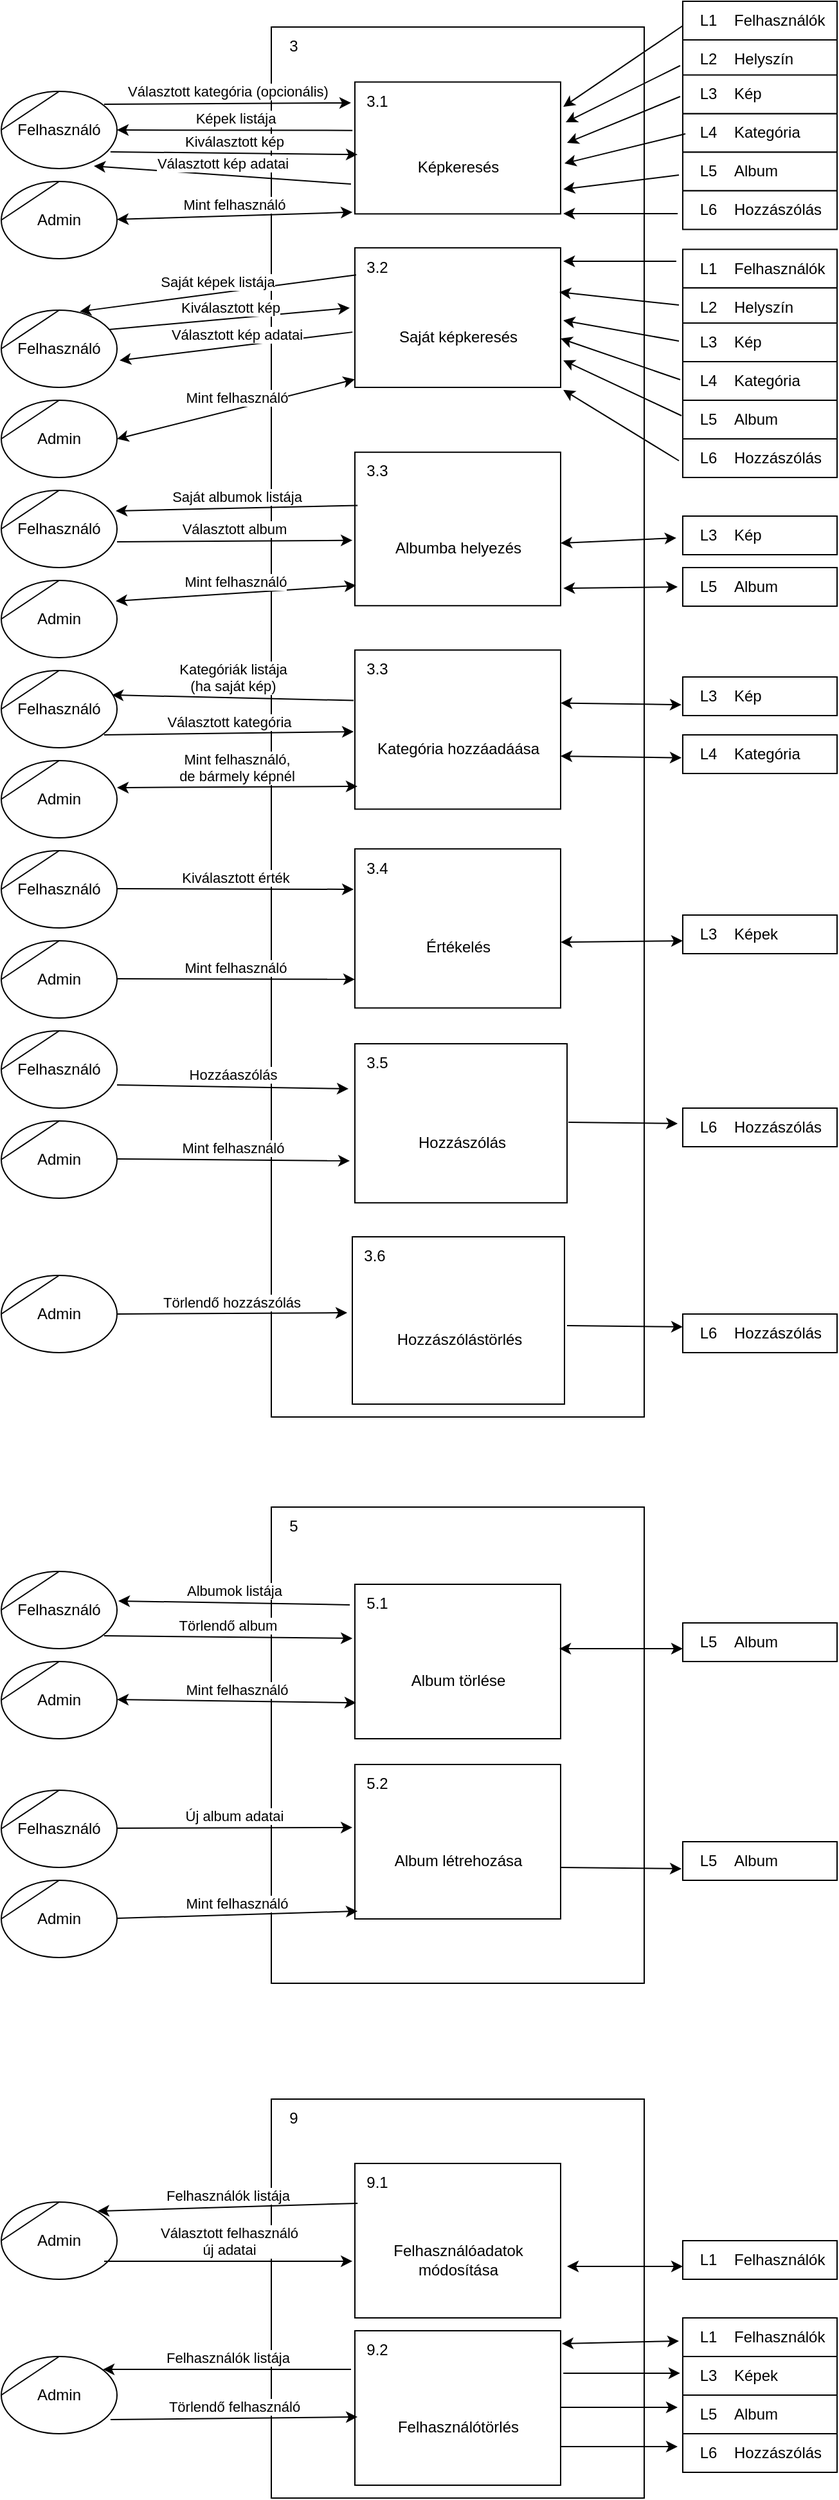 <mxfile version="20.8.20" type="device"><diagram name="Page-1" id="1CJ8RYY8nRs476HaSWC_"><mxGraphModel dx="1050" dy="2766" grid="1" gridSize="10" guides="1" tooltips="1" connect="1" arrows="1" fold="1" page="1" pageScale="1" pageWidth="850" pageHeight="1100" math="0" shadow="0"><root><mxCell id="0"/><mxCell id="1" parent="0"/><mxCell id="2nTXNoxDjvbDC4e69CpP-237" value="" style="html=1;dashed=0;whitespace=wrap;shape=mxgraph.dfd.process;align=center;container=1;collapsible=0;spacingTop=30;" vertex="1" parent="1"><mxGeometry x="280" y="-2170" width="290" height="1080" as="geometry"/></mxCell><mxCell id="2nTXNoxDjvbDC4e69CpP-238" value="3" style="text;html=1;strokeColor=none;fillColor=none;align=center;verticalAlign=middle;whiteSpace=wrap;rounded=0;movable=0;resizable=0;rotatable=0;cloneable=0;deletable=0;connectable=0;allowArrows=0;pointerEvents=1;" vertex="1" parent="2nTXNoxDjvbDC4e69CpP-237"><mxGeometry width="35" height="30" as="geometry"/></mxCell><mxCell id="2nTXNoxDjvbDC4e69CpP-239" value="" style="text;html=1;strokeColor=none;fillColor=none;align=left;verticalAlign=middle;whiteSpace=wrap;rounded=0;movable=0;resizable=0;connectable=0;allowArrows=0;rotatable=0;cloneable=0;deletable=0;spacingLeft=6;autosize=1;resizeWidth=0;" vertex="1" parent="2nTXNoxDjvbDC4e69CpP-237"><mxGeometry x="35" y="-5" width="50" height="40" as="geometry"/></mxCell><mxCell id="2nTXNoxDjvbDC4e69CpP-240" value="Képkeresés" style="html=1;dashed=0;whitespace=wrap;shape=mxgraph.dfd.process2;align=center;container=1;collapsible=0;spacingTop=30;" vertex="1" parent="2nTXNoxDjvbDC4e69CpP-237"><mxGeometry x="65" y="42.736" width="160" height="102.454" as="geometry"/></mxCell><mxCell id="2nTXNoxDjvbDC4e69CpP-241" value="3.1" style="text;html=1;strokeColor=none;fillColor=none;align=center;verticalAlign=middle;whiteSpace=wrap;rounded=0;connectable=0;allowArrows=0;editable=1;movable=0;resizable=0;rotatable=0;deletable=0;locked=0;cloneable=0;" vertex="1" parent="2nTXNoxDjvbDC4e69CpP-240"><mxGeometry width="35" height="30" as="geometry"/></mxCell><mxCell id="2nTXNoxDjvbDC4e69CpP-242" value="" style="text;strokeColor=none;fillColor=none;align=left;verticalAlign=middle;whiteSpace=wrap;rounded=0;autosize=1;connectable=0;allowArrows=0;movable=0;resizable=0;rotatable=0;deletable=0;cloneable=0;spacingLeft=6;fontStyle=0;html=1;" vertex="1" parent="2nTXNoxDjvbDC4e69CpP-240"><mxGeometry x="35" y="-5" width="50" height="40" as="geometry"/></mxCell><mxCell id="2nTXNoxDjvbDC4e69CpP-249" value="Saját képkeresés" style="html=1;dashed=0;whitespace=wrap;shape=mxgraph.dfd.process2;align=center;container=1;collapsible=0;spacingTop=30;" vertex="1" parent="2nTXNoxDjvbDC4e69CpP-237"><mxGeometry x="65" y="171.58" width="160" height="108.418" as="geometry"/></mxCell><mxCell id="2nTXNoxDjvbDC4e69CpP-250" value="3.2" style="text;html=1;strokeColor=none;fillColor=none;align=center;verticalAlign=middle;whiteSpace=wrap;rounded=0;connectable=0;allowArrows=0;editable=1;movable=0;resizable=0;rotatable=0;deletable=0;locked=0;cloneable=0;" vertex="1" parent="2nTXNoxDjvbDC4e69CpP-249"><mxGeometry width="35" height="30" as="geometry"/></mxCell><mxCell id="2nTXNoxDjvbDC4e69CpP-251" value="" style="text;strokeColor=none;fillColor=none;align=left;verticalAlign=middle;whiteSpace=wrap;rounded=0;autosize=1;connectable=0;allowArrows=0;movable=0;resizable=0;rotatable=0;deletable=0;cloneable=0;spacingLeft=6;fontStyle=0;html=1;" vertex="1" parent="2nTXNoxDjvbDC4e69CpP-249"><mxGeometry x="35" y="-5" width="50" height="40" as="geometry"/></mxCell><mxCell id="2nTXNoxDjvbDC4e69CpP-264" value="Albumba helyezés" style="html=1;dashed=0;whitespace=wrap;shape=mxgraph.dfd.process2;align=center;container=1;collapsible=0;spacingTop=30;" vertex="1" parent="2nTXNoxDjvbDC4e69CpP-237"><mxGeometry x="65" y="330.37" width="160" height="119.264" as="geometry"/></mxCell><mxCell id="2nTXNoxDjvbDC4e69CpP-265" value="3.3" style="text;html=1;strokeColor=none;fillColor=none;align=center;verticalAlign=middle;whiteSpace=wrap;rounded=0;connectable=0;allowArrows=0;editable=1;movable=0;resizable=0;rotatable=0;deletable=0;locked=0;cloneable=0;" vertex="1" parent="2nTXNoxDjvbDC4e69CpP-264"><mxGeometry width="35" height="30" as="geometry"/></mxCell><mxCell id="2nTXNoxDjvbDC4e69CpP-266" value="" style="text;strokeColor=none;fillColor=none;align=left;verticalAlign=middle;whiteSpace=wrap;rounded=0;autosize=1;connectable=0;allowArrows=0;movable=0;resizable=0;rotatable=0;deletable=0;cloneable=0;spacingLeft=6;fontStyle=0;html=1;" vertex="1" parent="2nTXNoxDjvbDC4e69CpP-264"><mxGeometry x="35" y="-5" width="50" height="40" as="geometry"/></mxCell><mxCell id="2nTXNoxDjvbDC4e69CpP-286" value="Kategória hozzáadáása" style="html=1;dashed=0;whitespace=wrap;shape=mxgraph.dfd.process2;align=center;container=1;collapsible=0;spacingTop=30;" vertex="1" parent="2nTXNoxDjvbDC4e69CpP-237"><mxGeometry x="65" y="484.1" width="160" height="123.6" as="geometry"/></mxCell><mxCell id="2nTXNoxDjvbDC4e69CpP-287" value="3.3" style="text;html=1;strokeColor=none;fillColor=none;align=center;verticalAlign=middle;whiteSpace=wrap;rounded=0;connectable=0;allowArrows=0;editable=1;movable=0;resizable=0;rotatable=0;deletable=0;locked=0;cloneable=0;" vertex="1" parent="2nTXNoxDjvbDC4e69CpP-286"><mxGeometry width="35" height="30" as="geometry"/></mxCell><mxCell id="2nTXNoxDjvbDC4e69CpP-288" value="" style="text;strokeColor=none;fillColor=none;align=left;verticalAlign=middle;whiteSpace=wrap;rounded=0;autosize=1;connectable=0;allowArrows=0;movable=0;resizable=0;rotatable=0;deletable=0;cloneable=0;spacingLeft=6;fontStyle=0;html=1;" vertex="1" parent="2nTXNoxDjvbDC4e69CpP-286"><mxGeometry x="35" y="-5" width="50" height="40" as="geometry"/></mxCell><mxCell id="2nTXNoxDjvbDC4e69CpP-297" value="" style="endArrow=classic;startArrow=classic;html=1;rounded=0;verticalAlign=bottom;exitX=1.006;exitY=0.596;exitDx=0;exitDy=0;exitPerimeter=0;" edge="1" parent="2nTXNoxDjvbDC4e69CpP-237"><mxGeometry width="50" height="50" relative="1" as="geometry"><mxPoint x="225" y="525.297" as="sourcePoint"/><mxPoint x="319" y="526.598" as="targetPoint"/></mxGeometry></mxCell><mxCell id="2nTXNoxDjvbDC4e69CpP-298" value="" style="endArrow=classic;startArrow=classic;html=1;rounded=0;verticalAlign=bottom;exitX=1.006;exitY=0.596;exitDx=0;exitDy=0;exitPerimeter=0;" edge="1" parent="2nTXNoxDjvbDC4e69CpP-237"><mxGeometry width="50" height="50" relative="1" as="geometry"><mxPoint x="225" y="566.497" as="sourcePoint"/><mxPoint x="319" y="567.798" as="targetPoint"/></mxGeometry></mxCell><mxCell id="2nTXNoxDjvbDC4e69CpP-301" value="Értékelés" style="html=1;dashed=0;whitespace=wrap;shape=mxgraph.dfd.process2;align=center;container=1;collapsible=0;spacingTop=30;" vertex="1" parent="2nTXNoxDjvbDC4e69CpP-237"><mxGeometry x="65" y="638.6" width="160" height="123.6" as="geometry"/></mxCell><mxCell id="2nTXNoxDjvbDC4e69CpP-302" value="3.4" style="text;html=1;strokeColor=none;fillColor=none;align=center;verticalAlign=middle;whiteSpace=wrap;rounded=0;connectable=0;allowArrows=0;editable=1;movable=0;resizable=0;rotatable=0;deletable=0;locked=0;cloneable=0;" vertex="1" parent="2nTXNoxDjvbDC4e69CpP-301"><mxGeometry width="35" height="30" as="geometry"/></mxCell><mxCell id="2nTXNoxDjvbDC4e69CpP-303" value="" style="text;strokeColor=none;fillColor=none;align=left;verticalAlign=middle;whiteSpace=wrap;rounded=0;autosize=1;connectable=0;allowArrows=0;movable=0;resizable=0;rotatable=0;deletable=0;cloneable=0;spacingLeft=6;fontStyle=0;html=1;" vertex="1" parent="2nTXNoxDjvbDC4e69CpP-301"><mxGeometry x="35" y="-5" width="50" height="40" as="geometry"/></mxCell><mxCell id="2nTXNoxDjvbDC4e69CpP-305" value="Hozzászólás" style="html=1;dashed=0;whitespace=wrap;shape=mxgraph.dfd.process2;align=center;container=1;collapsible=0;spacingTop=30;" vertex="1" parent="2nTXNoxDjvbDC4e69CpP-237"><mxGeometry x="65" y="790.0" width="165" height="123.6" as="geometry"/></mxCell><mxCell id="2nTXNoxDjvbDC4e69CpP-306" value="3.5" style="text;html=1;strokeColor=none;fillColor=none;align=center;verticalAlign=middle;whiteSpace=wrap;rounded=0;connectable=0;allowArrows=0;editable=1;movable=0;resizable=0;rotatable=0;deletable=0;locked=0;cloneable=0;" vertex="1" parent="2nTXNoxDjvbDC4e69CpP-305"><mxGeometry width="35" height="30" as="geometry"/></mxCell><mxCell id="2nTXNoxDjvbDC4e69CpP-307" value="" style="text;strokeColor=none;fillColor=none;align=left;verticalAlign=middle;whiteSpace=wrap;rounded=0;autosize=1;connectable=0;allowArrows=0;movable=0;resizable=0;rotatable=0;deletable=0;cloneable=0;spacingLeft=6;fontStyle=0;html=1;" vertex="1" parent="2nTXNoxDjvbDC4e69CpP-305"><mxGeometry x="35" y="-5" width="50" height="40" as="geometry"/></mxCell><mxCell id="2nTXNoxDjvbDC4e69CpP-308" value="Hozzászólástörlés" style="html=1;dashed=0;whitespace=wrap;shape=mxgraph.dfd.process2;align=center;container=1;collapsible=0;spacingTop=30;" vertex="1" parent="2nTXNoxDjvbDC4e69CpP-237"><mxGeometry x="63" y="940" width="165" height="130" as="geometry"/></mxCell><mxCell id="2nTXNoxDjvbDC4e69CpP-309" value="3.6" style="text;html=1;strokeColor=none;fillColor=none;align=center;verticalAlign=middle;whiteSpace=wrap;rounded=0;connectable=0;allowArrows=0;editable=1;movable=0;resizable=0;rotatable=0;deletable=0;locked=0;cloneable=0;" vertex="1" parent="2nTXNoxDjvbDC4e69CpP-308"><mxGeometry width="35" height="30" as="geometry"/></mxCell><mxCell id="2nTXNoxDjvbDC4e69CpP-310" value="" style="text;strokeColor=none;fillColor=none;align=left;verticalAlign=middle;whiteSpace=wrap;rounded=0;autosize=1;connectable=0;allowArrows=0;movable=0;resizable=0;rotatable=0;deletable=0;cloneable=0;spacingLeft=6;fontStyle=0;html=1;" vertex="1" parent="2nTXNoxDjvbDC4e69CpP-308"><mxGeometry x="35" y="-5" width="50" height="40" as="geometry"/></mxCell><mxCell id="2nTXNoxDjvbDC4e69CpP-318" value="" style="endArrow=classic;startArrow=classic;html=1;rounded=0;verticalAlign=bottom;exitX=1;exitY=0.586;exitDx=0;exitDy=0;exitPerimeter=0;" edge="1" parent="2nTXNoxDjvbDC4e69CpP-237" source="2nTXNoxDjvbDC4e69CpP-301"><mxGeometry width="50" height="50" relative="1" as="geometry"><mxPoint x="250" y="710" as="sourcePoint"/><mxPoint x="320" y="710" as="targetPoint"/></mxGeometry></mxCell><mxCell id="2nTXNoxDjvbDC4e69CpP-244" value="Felhasználó" style="shape=stencil(tZRtjoMgEIZPw98GJR6gYXfvQe10nZQCAbYft99RNKlW7GajiTGZeeXhnZGBCRka5YCVvGHig5VlwTm9Kb5NYhUc1DElr8qjOmhISojenuGGx9gz0DTgMbaq+GR8T9+0j5C1NYYgaE0YKU86wRQaWsvvCdZv/xhFjvgXiOB7kynLyq+/Y3fVNuBiI79j7OB+db/rgceOi61+3Grg4v9YISmTO9xCHlR9/vb2xxxnzYDW6AK8OfLTeZzO66ynzM5CnqyHBUsn1DqN9UITnWoH/kUY5Iu9PtVUzRY1jx4IGk22K9UioSs+44+uvFxl3bKX1nTZdE12iV8=);whiteSpace=wrap;html=1;" vertex="1" parent="1"><mxGeometry x="70" y="-2120" width="90" height="60" as="geometry"/></mxCell><mxCell id="2nTXNoxDjvbDC4e69CpP-245" value="Admin" style="shape=stencil(tZRtjoMgEIZPw98GJR6gYXfvQe10nZQCAbYft99RNKlW7GajiTGZeeXhnZGBCRka5YCVvGHig5VlwTm9Kb5NYhUc1DElr8qjOmhISojenuGGx9gz0DTgMbaq+GR8T9+0j5C1NYYgaE0YKU86wRQaWsvvCdZv/xhFjvgXiOB7kynLyq+/Y3fVNuBiI79j7OB+db/rgceOi61+3Grg4v9YISmTO9xCHlR9/vb2xxxnzYDW6AK8OfLTeZzO66ynzM5CnqyHBUsn1DqN9UITnWoH/kUY5Iu9PtVUzRY1jx4IGk22K9UioSs+44+uvFxl3bKX1nTZdE12iV8=);whiteSpace=wrap;html=1;" vertex="1" parent="1"><mxGeometry x="70" y="-2050" width="90" height="60" as="geometry"/></mxCell><mxCell id="2nTXNoxDjvbDC4e69CpP-246" value="Képek listája" style="endArrow=classic;html=1;rounded=0;verticalAlign=bottom;entryX=1;entryY=0.5;entryDx=0;entryDy=0;exitX=-0.012;exitY=0.367;exitDx=0;exitDy=0;exitPerimeter=0;" edge="1" parent="1" source="2nTXNoxDjvbDC4e69CpP-240" target="2nTXNoxDjvbDC4e69CpP-244"><mxGeometry width="50" height="50" relative="1" as="geometry"><mxPoint x="345" y="-2070" as="sourcePoint"/><mxPoint x="465" y="-2070" as="targetPoint"/></mxGeometry></mxCell><mxCell id="2nTXNoxDjvbDC4e69CpP-247" value="Kiválasztott kép" style="endArrow=classic;html=1;rounded=0;verticalAlign=bottom;entryX=0.013;entryY=0.55;entryDx=0;entryDy=0;exitX=0.944;exitY=0.783;exitDx=0;exitDy=0;exitPerimeter=0;entryPerimeter=0;" edge="1" parent="1" source="2nTXNoxDjvbDC4e69CpP-244" target="2nTXNoxDjvbDC4e69CpP-240"><mxGeometry width="50" height="50" relative="1" as="geometry"><mxPoint x="333" y="-2036" as="sourcePoint"/><mxPoint x="150" y="-2060" as="targetPoint"/></mxGeometry></mxCell><mxCell id="2nTXNoxDjvbDC4e69CpP-248" value="Mint felhasználó" style="endArrow=classic;startArrow=classic;html=1;rounded=0;verticalAlign=bottom;entryX=-0.012;entryY=0.987;entryDx=0;entryDy=0;entryPerimeter=0;" edge="1" parent="1" target="2nTXNoxDjvbDC4e69CpP-240"><mxGeometry width="50" height="50" relative="1" as="geometry"><mxPoint x="160" y="-2020.5" as="sourcePoint"/><mxPoint x="280" y="-2020.5" as="targetPoint"/></mxGeometry></mxCell><mxCell id="2nTXNoxDjvbDC4e69CpP-252" value="Felhasználó" style="shape=stencil(tZRtjoMgEIZPw98GJR6gYXfvQe10nZQCAbYft99RNKlW7GajiTGZeeXhnZGBCRka5YCVvGHig5VlwTm9Kb5NYhUc1DElr8qjOmhISojenuGGx9gz0DTgMbaq+GR8T9+0j5C1NYYgaE0YKU86wRQaWsvvCdZv/xhFjvgXiOB7kynLyq+/Y3fVNuBiI79j7OB+db/rgceOi61+3Grg4v9YISmTO9xCHlR9/vb2xxxnzYDW6AK8OfLTeZzO66ynzM5CnqyHBUsn1DqN9UITnWoH/kUY5Iu9PtVUzRY1jx4IGk22K9UioSs+44+uvFxl3bKX1nTZdE12iV8=);whiteSpace=wrap;html=1;" vertex="1" parent="1"><mxGeometry x="70" y="-1950" width="90" height="60" as="geometry"/></mxCell><mxCell id="2nTXNoxDjvbDC4e69CpP-253" value="Admin" style="shape=stencil(tZRtjoMgEIZPw98GJR6gYXfvQe10nZQCAbYft99RNKlW7GajiTGZeeXhnZGBCRka5YCVvGHig5VlwTm9Kb5NYhUc1DElr8qjOmhISojenuGGx9gz0DTgMbaq+GR8T9+0j5C1NYYgaE0YKU86wRQaWsvvCdZv/xhFjvgXiOB7kynLyq+/Y3fVNuBiI79j7OB+db/rgceOi61+3Grg4v9YISmTO9xCHlR9/vb2xxxnzYDW6AK8OfLTeZzO66ynzM5CnqyHBUsn1DqN9UITnWoH/kUY5Iu9PtVUzRY1jx4IGk22K9UioSs+44+uvFxl3bKX1nTZdE12iV8=);whiteSpace=wrap;html=1;" vertex="1" parent="1"><mxGeometry x="70" y="-1880" width="90" height="60" as="geometry"/></mxCell><mxCell id="2nTXNoxDjvbDC4e69CpP-254" value="Mint felhasználó" style="endArrow=classic;startArrow=classic;html=1;rounded=0;verticalAlign=bottom;entryX=0;entryY=0.942;entryDx=0;entryDy=0;entryPerimeter=0;exitX=1;exitY=0.5;exitDx=0;exitDy=0;" edge="1" parent="1" source="2nTXNoxDjvbDC4e69CpP-253" target="2nTXNoxDjvbDC4e69CpP-249"><mxGeometry width="50" height="50" relative="1" as="geometry"><mxPoint x="160" y="-1872.75" as="sourcePoint"/><mxPoint x="341" y="-1867.25" as="targetPoint"/></mxGeometry></mxCell><mxCell id="2nTXNoxDjvbDC4e69CpP-255" value="Felhasználók" style="html=1;dashed=0;whitespace=wrap;shape=mxgraph.dfd.dataStoreID2;align=left;spacingLeft=38;container=1;collapsible=0;" vertex="1" parent="1"><mxGeometry x="600" y="-2190" width="120" height="30" as="geometry"/></mxCell><mxCell id="2nTXNoxDjvbDC4e69CpP-256" value="L1" style="text;html=1;strokeColor=none;fillColor=none;align=center;verticalAlign=middle;whiteSpace=wrap;rounded=0;connectable=0;allowArrows=0;movable=0;resizable=0;rotatable=0;cloneable=0;deletable=0;" vertex="1" parent="2nTXNoxDjvbDC4e69CpP-255"><mxGeometry x="5" width="30" height="30" as="geometry"/></mxCell><mxCell id="2nTXNoxDjvbDC4e69CpP-341" value="" style="endArrow=classic;html=1;rounded=0;verticalAlign=bottom;entryX=1.013;entryY=0.188;entryDx=0;entryDy=0;entryPerimeter=0;" edge="1" parent="2nTXNoxDjvbDC4e69CpP-255" target="2nTXNoxDjvbDC4e69CpP-240"><mxGeometry width="50" height="50" relative="1" as="geometry"><mxPoint y="19" as="sourcePoint"/><mxPoint x="120" y="19" as="targetPoint"/></mxGeometry></mxCell><mxCell id="2nTXNoxDjvbDC4e69CpP-258" value="Választott kategória (opcionális)" style="endArrow=classic;html=1;rounded=0;verticalAlign=bottom;entryX=-0.019;entryY=0.158;entryDx=0;entryDy=0;entryPerimeter=0;" edge="1" parent="1" target="2nTXNoxDjvbDC4e69CpP-240"><mxGeometry width="50" height="50" relative="1" as="geometry"><mxPoint x="150" y="-2110" as="sourcePoint"/><mxPoint x="270" y="-2110" as="targetPoint"/></mxGeometry></mxCell><mxCell id="2nTXNoxDjvbDC4e69CpP-259" value="Saját képek listája" style="endArrow=classic;html=1;rounded=0;verticalAlign=bottom;entryX=0.678;entryY=0.017;entryDx=0;entryDy=0;entryPerimeter=0;exitX=0.006;exitY=0.194;exitDx=0;exitDy=0;exitPerimeter=0;" edge="1" parent="1" source="2nTXNoxDjvbDC4e69CpP-249" target="2nTXNoxDjvbDC4e69CpP-252"><mxGeometry width="50" height="50" relative="1" as="geometry"><mxPoint x="340" y="-1940" as="sourcePoint"/><mxPoint x="460" y="-1940" as="targetPoint"/></mxGeometry></mxCell><mxCell id="2nTXNoxDjvbDC4e69CpP-262" value="Kiválasztott kép" style="endArrow=classic;html=1;rounded=0;verticalAlign=bottom;exitX=0.933;exitY=0.25;exitDx=0;exitDy=0;exitPerimeter=0;entryX=-0.025;entryY=0.43;entryDx=0;entryDy=0;entryPerimeter=0;" edge="1" parent="1" source="2nTXNoxDjvbDC4e69CpP-252" target="2nTXNoxDjvbDC4e69CpP-249"><mxGeometry width="50" height="50" relative="1" as="geometry"><mxPoint x="356" y="-1924" as="sourcePoint"/><mxPoint x="330" y="-1934" as="targetPoint"/></mxGeometry></mxCell><mxCell id="2nTXNoxDjvbDC4e69CpP-268" value="Választott kép adatai" style="endArrow=classic;html=1;rounded=0;verticalAlign=bottom;entryX=1.022;entryY=0.65;entryDx=0;entryDy=0;entryPerimeter=0;exitX=-0.012;exitY=0.604;exitDx=0;exitDy=0;exitPerimeter=0;" edge="1" parent="1" source="2nTXNoxDjvbDC4e69CpP-249" target="2nTXNoxDjvbDC4e69CpP-252"><mxGeometry width="50" height="50" relative="1" as="geometry"><mxPoint x="343" y="-1876" as="sourcePoint"/><mxPoint x="130" y="-1894" as="targetPoint"/></mxGeometry></mxCell><mxCell id="2nTXNoxDjvbDC4e69CpP-269" value="Felhasználó" style="shape=stencil(tZRtjoMgEIZPw98GJR6gYXfvQe10nZQCAbYft99RNKlW7GajiTGZeeXhnZGBCRka5YCVvGHig5VlwTm9Kb5NYhUc1DElr8qjOmhISojenuGGx9gz0DTgMbaq+GR8T9+0j5C1NYYgaE0YKU86wRQaWsvvCdZv/xhFjvgXiOB7kynLyq+/Y3fVNuBiI79j7OB+db/rgceOi61+3Grg4v9YISmTO9xCHlR9/vb2xxxnzYDW6AK8OfLTeZzO66ynzM5CnqyHBUsn1DqN9UITnWoH/kUY5Iu9PtVUzRY1jx4IGk22K9UioSs+44+uvFxl3bKX1nTZdE12iV8=);whiteSpace=wrap;html=1;" vertex="1" parent="1"><mxGeometry x="70" y="-1810" width="90" height="60" as="geometry"/></mxCell><mxCell id="2nTXNoxDjvbDC4e69CpP-270" value="Saját albumok listája" style="endArrow=classic;html=1;rounded=0;verticalAlign=bottom;exitX=0.013;exitY=0.347;exitDx=0;exitDy=0;exitPerimeter=0;entryX=0.989;entryY=0.267;entryDx=0;entryDy=0;entryPerimeter=0;" edge="1" parent="1" source="2nTXNoxDjvbDC4e69CpP-264" target="2nTXNoxDjvbDC4e69CpP-269"><mxGeometry width="50" height="50" relative="1" as="geometry"><mxPoint x="370" y="-1800" as="sourcePoint"/><mxPoint x="470" y="-1800" as="targetPoint"/></mxGeometry></mxCell><mxCell id="2nTXNoxDjvbDC4e69CpP-271" value="Választott album" style="endArrow=classic;html=1;rounded=0;verticalAlign=bottom;entryX=-0.012;entryY=0.574;entryDx=0;entryDy=0;entryPerimeter=0;" edge="1" parent="1" target="2nTXNoxDjvbDC4e69CpP-264"><mxGeometry width="50" height="50" relative="1" as="geometry"><mxPoint x="160" y="-1770" as="sourcePoint"/><mxPoint x="280" y="-1770" as="targetPoint"/></mxGeometry></mxCell><mxCell id="2nTXNoxDjvbDC4e69CpP-272" value="Album" style="html=1;dashed=0;whitespace=wrap;shape=mxgraph.dfd.dataStoreID2;align=left;spacingLeft=38;container=1;collapsible=0;" vertex="1" parent="1"><mxGeometry x="600" y="-1750" width="120" height="30" as="geometry"/></mxCell><mxCell id="2nTXNoxDjvbDC4e69CpP-273" value="L5" style="text;html=1;strokeColor=none;fillColor=none;align=center;verticalAlign=middle;whiteSpace=wrap;rounded=0;connectable=0;allowArrows=0;movable=0;resizable=0;rotatable=0;cloneable=0;deletable=0;" vertex="1" parent="2nTXNoxDjvbDC4e69CpP-272"><mxGeometry x="5" width="30" height="30" as="geometry"/></mxCell><mxCell id="2nTXNoxDjvbDC4e69CpP-274" value="Kép" style="html=1;dashed=0;whitespace=wrap;shape=mxgraph.dfd.dataStoreID2;align=left;spacingLeft=38;container=1;collapsible=0;" vertex="1" parent="1"><mxGeometry x="600" y="-1790" width="120" height="30" as="geometry"/></mxCell><mxCell id="2nTXNoxDjvbDC4e69CpP-275" value="L3" style="text;html=1;strokeColor=none;fillColor=none;align=center;verticalAlign=middle;whiteSpace=wrap;rounded=0;connectable=0;allowArrows=0;movable=0;resizable=0;rotatable=0;cloneable=0;deletable=0;" vertex="1" parent="2nTXNoxDjvbDC4e69CpP-274"><mxGeometry x="5" width="30" height="30" as="geometry"/></mxCell><mxCell id="2nTXNoxDjvbDC4e69CpP-284" value="Admin" style="shape=stencil(tZRtjoMgEIZPw98GJR6gYXfvQe10nZQCAbYft99RNKlW7GajiTGZeeXhnZGBCRka5YCVvGHig5VlwTm9Kb5NYhUc1DElr8qjOmhISojenuGGx9gz0DTgMbaq+GR8T9+0j5C1NYYgaE0YKU86wRQaWsvvCdZv/xhFjvgXiOB7kynLyq+/Y3fVNuBiI79j7OB+db/rgceOi61+3Grg4v9YISmTO9xCHlR9/vb2xxxnzYDW6AK8OfLTeZzO66ynzM5CnqyHBUsn1DqN9UITnWoH/kUY5Iu9PtVUzRY1jx4IGk22K9UioSs+44+uvFxl3bKX1nTZdE12iV8=);whiteSpace=wrap;html=1;" vertex="1" parent="1"><mxGeometry x="70" y="-1740" width="90" height="60" as="geometry"/></mxCell><mxCell id="2nTXNoxDjvbDC4e69CpP-285" value="Mint felhasználó" style="endArrow=classic;startArrow=classic;html=1;rounded=0;verticalAlign=bottom;entryX=0.006;entryY=0.868;entryDx=0;entryDy=0;entryPerimeter=0;exitX=0.989;exitY=0.267;exitDx=0;exitDy=0;exitPerimeter=0;" edge="1" parent="1" source="2nTXNoxDjvbDC4e69CpP-284" target="2nTXNoxDjvbDC4e69CpP-264"><mxGeometry width="50" height="50" relative="1" as="geometry"><mxPoint x="190" y="-1725" as="sourcePoint"/><mxPoint x="345" y="-1740" as="targetPoint"/></mxGeometry></mxCell><mxCell id="2nTXNoxDjvbDC4e69CpP-289" value="Felhasználó" style="shape=stencil(tZRtjoMgEIZPw98GJR6gYXfvQe10nZQCAbYft99RNKlW7GajiTGZeeXhnZGBCRka5YCVvGHig5VlwTm9Kb5NYhUc1DElr8qjOmhISojenuGGx9gz0DTgMbaq+GR8T9+0j5C1NYYgaE0YKU86wRQaWsvvCdZv/xhFjvgXiOB7kynLyq+/Y3fVNuBiI79j7OB+db/rgceOi61+3Grg4v9YISmTO9xCHlR9/vb2xxxnzYDW6AK8OfLTeZzO66ynzM5CnqyHBUsn1DqN9UITnWoH/kUY5Iu9PtVUzRY1jx4IGk22K9UioSs+44+uvFxl3bKX1nTZdE12iV8=);whiteSpace=wrap;html=1;" vertex="1" parent="1"><mxGeometry x="70" y="-1670" width="90" height="60" as="geometry"/></mxCell><mxCell id="2nTXNoxDjvbDC4e69CpP-290" value="Kategóriák listája&lt;br&gt;(ha saját kép)" style="endArrow=classic;html=1;rounded=0;verticalAlign=bottom;entryX=0.956;entryY=0.317;entryDx=0;entryDy=0;entryPerimeter=0;exitX=-0.006;exitY=0.317;exitDx=0;exitDy=0;exitPerimeter=0;" edge="1" parent="1" source="2nTXNoxDjvbDC4e69CpP-286" target="2nTXNoxDjvbDC4e69CpP-289"><mxGeometry width="50" height="50" relative="1" as="geometry"><mxPoint x="330" y="-1651" as="sourcePoint"/><mxPoint x="180" y="-1650" as="targetPoint"/></mxGeometry></mxCell><mxCell id="2nTXNoxDjvbDC4e69CpP-291" value="Választott kategória" style="endArrow=classic;html=1;rounded=0;verticalAlign=bottom;entryX=-0.006;entryY=0.513;entryDx=0;entryDy=0;entryPerimeter=0;" edge="1" parent="1" target="2nTXNoxDjvbDC4e69CpP-286"><mxGeometry width="50" height="50" relative="1" as="geometry"><mxPoint x="150" y="-1620" as="sourcePoint"/><mxPoint x="270" y="-1620" as="targetPoint"/></mxGeometry></mxCell><mxCell id="2nTXNoxDjvbDC4e69CpP-292" value="Kép" style="html=1;dashed=0;whitespace=wrap;shape=mxgraph.dfd.dataStoreID2;align=left;spacingLeft=38;container=1;collapsible=0;" vertex="1" parent="1"><mxGeometry x="600" y="-1665" width="120" height="30" as="geometry"/></mxCell><mxCell id="2nTXNoxDjvbDC4e69CpP-293" value="L3" style="text;html=1;strokeColor=none;fillColor=none;align=center;verticalAlign=middle;whiteSpace=wrap;rounded=0;connectable=0;allowArrows=0;movable=0;resizable=0;rotatable=0;cloneable=0;deletable=0;" vertex="1" parent="2nTXNoxDjvbDC4e69CpP-292"><mxGeometry x="5" width="30" height="30" as="geometry"/></mxCell><mxCell id="2nTXNoxDjvbDC4e69CpP-295" value="Kategória" style="html=1;dashed=0;whitespace=wrap;shape=mxgraph.dfd.dataStoreID2;align=left;spacingLeft=38;container=1;collapsible=0;" vertex="1" parent="1"><mxGeometry x="600" y="-1620" width="120" height="30" as="geometry"/></mxCell><mxCell id="2nTXNoxDjvbDC4e69CpP-296" value="L4" style="text;html=1;strokeColor=none;fillColor=none;align=center;verticalAlign=middle;whiteSpace=wrap;rounded=0;connectable=0;allowArrows=0;movable=0;resizable=0;rotatable=0;cloneable=0;deletable=0;" vertex="1" parent="2nTXNoxDjvbDC4e69CpP-295"><mxGeometry x="5" width="30" height="30" as="geometry"/></mxCell><mxCell id="2nTXNoxDjvbDC4e69CpP-299" value="Admin" style="shape=stencil(tZRtjoMgEIZPw98GJR6gYXfvQe10nZQCAbYft99RNKlW7GajiTGZeeXhnZGBCRka5YCVvGHig5VlwTm9Kb5NYhUc1DElr8qjOmhISojenuGGx9gz0DTgMbaq+GR8T9+0j5C1NYYgaE0YKU86wRQaWsvvCdZv/xhFjvgXiOB7kynLyq+/Y3fVNuBiI79j7OB+db/rgceOi61+3Grg4v9YISmTO9xCHlR9/vb2xxxnzYDW6AK8OfLTeZzO66ynzM5CnqyHBUsn1DqN9UITnWoH/kUY5Iu9PtVUzRY1jx4IGk22K9UioSs+44+uvFxl3bKX1nTZdE12iV8=);whiteSpace=wrap;html=1;" vertex="1" parent="1"><mxGeometry x="70" y="-1600" width="90" height="60" as="geometry"/></mxCell><mxCell id="2nTXNoxDjvbDC4e69CpP-300" value="Mint felhasználó,&lt;br&gt;de bármely képnél" style="endArrow=classic;startArrow=classic;html=1;rounded=0;verticalAlign=bottom;entryX=0.006;entryY=0.868;entryDx=0;entryDy=0;entryPerimeter=0;exitX=0.989;exitY=0.267;exitDx=0;exitDy=0;exitPerimeter=0;" edge="1" parent="1"><mxGeometry width="50" height="50" relative="1" as="geometry"><mxPoint x="160" y="-1579" as="sourcePoint"/><mxPoint x="347" y="-1580" as="targetPoint"/></mxGeometry></mxCell><mxCell id="2nTXNoxDjvbDC4e69CpP-277" value="" style="endArrow=classic;startArrow=classic;html=1;rounded=0;verticalAlign=bottom;entryX=-0.033;entryY=0.5;entryDx=0;entryDy=0;entryPerimeter=0;exitX=1.013;exitY=0.886;exitDx=0;exitDy=0;exitPerimeter=0;" edge="1" parent="1" source="2nTXNoxDjvbDC4e69CpP-264" target="2nTXNoxDjvbDC4e69CpP-272"><mxGeometry width="50" height="50" relative="1" as="geometry"><mxPoint x="520" y="-1735" as="sourcePoint"/><mxPoint x="600" y="-1654.737" as="targetPoint"/></mxGeometry></mxCell><mxCell id="2nTXNoxDjvbDC4e69CpP-279" value="" style="endArrow=classic;html=1;rounded=0;verticalAlign=bottom;entryX=1;entryY=0.592;entryDx=0;entryDy=0;entryPerimeter=0;startArrow=classic;startFill=1;exitX=-0.042;exitY=0.567;exitDx=0;exitDy=0;exitPerimeter=0;" edge="1" parent="1" source="2nTXNoxDjvbDC4e69CpP-274" target="2nTXNoxDjvbDC4e69CpP-264"><mxGeometry width="50" height="50" relative="1" as="geometry"><mxPoint x="600" y="-1810" as="sourcePoint"/><mxPoint x="720" y="-1810" as="targetPoint"/></mxGeometry></mxCell><mxCell id="2nTXNoxDjvbDC4e69CpP-311" value="Felhasználó" style="shape=stencil(tZRtjoMgEIZPw98GJR6gYXfvQe10nZQCAbYft99RNKlW7GajiTGZeeXhnZGBCRka5YCVvGHig5VlwTm9Kb5NYhUc1DElr8qjOmhISojenuGGx9gz0DTgMbaq+GR8T9+0j5C1NYYgaE0YKU86wRQaWsvvCdZv/xhFjvgXiOB7kynLyq+/Y3fVNuBiI79j7OB+db/rgceOi61+3Grg4v9YISmTO9xCHlR9/vb2xxxnzYDW6AK8OfLTeZzO66ynzM5CnqyHBUsn1DqN9UITnWoH/kUY5Iu9PtVUzRY1jx4IGk22K9UioSs+44+uvFxl3bKX1nTZdE12iV8=);whiteSpace=wrap;html=1;" vertex="1" parent="1"><mxGeometry x="70" y="-1530" width="90" height="60" as="geometry"/></mxCell><mxCell id="2nTXNoxDjvbDC4e69CpP-312" value="Admin" style="shape=stencil(tZRtjoMgEIZPw98GJR6gYXfvQe10nZQCAbYft99RNKlW7GajiTGZeeXhnZGBCRka5YCVvGHig5VlwTm9Kb5NYhUc1DElr8qjOmhISojenuGGx9gz0DTgMbaq+GR8T9+0j5C1NYYgaE0YKU86wRQaWsvvCdZv/xhFjvgXiOB7kynLyq+/Y3fVNuBiI79j7OB+db/rgceOi61+3Grg4v9YISmTO9xCHlR9/vb2xxxnzYDW6AK8OfLTeZzO66ynzM5CnqyHBUsn1DqN9UITnWoH/kUY5Iu9PtVUzRY1jx4IGk22K9UioSs+44+uvFxl3bKX1nTZdE12iV8=);whiteSpace=wrap;html=1;" vertex="1" parent="1"><mxGeometry x="70" y="-1460" width="90" height="60" as="geometry"/></mxCell><mxCell id="2nTXNoxDjvbDC4e69CpP-267" value="Választott kép adatai" style="endArrow=classic;html=1;rounded=0;verticalAlign=bottom;entryX=0.8;entryY=0.967;entryDx=0;entryDy=0;entryPerimeter=0;exitX=-0.019;exitY=0.774;exitDx=0;exitDy=0;exitPerimeter=0;" edge="1" parent="1" source="2nTXNoxDjvbDC4e69CpP-240" target="2nTXNoxDjvbDC4e69CpP-244"><mxGeometry width="50" height="50" relative="1" as="geometry"><mxPoint x="345" y="-2056.288" as="sourcePoint"/><mxPoint x="465" y="-2056.288" as="targetPoint"/></mxGeometry></mxCell><mxCell id="2nTXNoxDjvbDC4e69CpP-313" value="Kiválasztott érték" style="endArrow=classic;html=1;rounded=0;verticalAlign=bottom;entryX=-0.006;entryY=0.254;entryDx=0;entryDy=0;entryPerimeter=0;" edge="1" parent="1" target="2nTXNoxDjvbDC4e69CpP-301"><mxGeometry width="50" height="50" relative="1" as="geometry"><mxPoint x="160" y="-1500.5" as="sourcePoint"/><mxPoint x="280" y="-1500.5" as="targetPoint"/></mxGeometry></mxCell><mxCell id="2nTXNoxDjvbDC4e69CpP-315" value="Mint felhasználó" style="endArrow=classic;html=1;rounded=0;verticalAlign=bottom;entryX=0;entryY=0.82;entryDx=0;entryDy=0;entryPerimeter=0;" edge="1" parent="1" target="2nTXNoxDjvbDC4e69CpP-301"><mxGeometry width="50" height="50" relative="1" as="geometry"><mxPoint x="160" y="-1430.5" as="sourcePoint"/><mxPoint x="280" y="-1430.5" as="targetPoint"/></mxGeometry></mxCell><mxCell id="2nTXNoxDjvbDC4e69CpP-316" value="Képek" style="html=1;dashed=0;whitespace=wrap;shape=mxgraph.dfd.dataStoreID2;align=left;spacingLeft=38;container=1;collapsible=0;" vertex="1" parent="1"><mxGeometry x="600" y="-1480" width="120" height="30" as="geometry"/></mxCell><mxCell id="2nTXNoxDjvbDC4e69CpP-317" value="L3" style="text;html=1;strokeColor=none;fillColor=none;align=center;verticalAlign=middle;whiteSpace=wrap;rounded=0;connectable=0;allowArrows=0;movable=0;resizable=0;rotatable=0;cloneable=0;deletable=0;" vertex="1" parent="2nTXNoxDjvbDC4e69CpP-316"><mxGeometry x="5" width="30" height="30" as="geometry"/></mxCell><mxCell id="2nTXNoxDjvbDC4e69CpP-319" value="Helyszín" style="html=1;dashed=0;whitespace=wrap;shape=mxgraph.dfd.dataStoreID2;align=left;spacingLeft=38;container=1;collapsible=0;" vertex="1" parent="1"><mxGeometry x="600" y="-2160" width="120" height="30" as="geometry"/></mxCell><mxCell id="2nTXNoxDjvbDC4e69CpP-320" value="L2" style="text;html=1;strokeColor=none;fillColor=none;align=center;verticalAlign=middle;whiteSpace=wrap;rounded=0;connectable=0;allowArrows=0;movable=0;resizable=0;rotatable=0;cloneable=0;deletable=0;" vertex="1" parent="2nTXNoxDjvbDC4e69CpP-319"><mxGeometry x="5" width="30" height="30" as="geometry"/></mxCell><mxCell id="2nTXNoxDjvbDC4e69CpP-323" value="Kategória" style="html=1;dashed=0;whitespace=wrap;shape=mxgraph.dfd.dataStoreID2;align=left;spacingLeft=38;container=1;collapsible=0;" vertex="1" parent="1"><mxGeometry x="600" y="-2102.74" width="120" height="30" as="geometry"/></mxCell><mxCell id="2nTXNoxDjvbDC4e69CpP-324" value="L4" style="text;html=1;strokeColor=none;fillColor=none;align=center;verticalAlign=middle;whiteSpace=wrap;rounded=0;connectable=0;allowArrows=0;movable=0;resizable=0;rotatable=0;cloneable=0;deletable=0;" vertex="1" parent="2nTXNoxDjvbDC4e69CpP-323"><mxGeometry x="5" width="30" height="30" as="geometry"/></mxCell><mxCell id="2nTXNoxDjvbDC4e69CpP-325" value="Album" style="html=1;dashed=0;whitespace=wrap;shape=mxgraph.dfd.dataStoreID2;align=left;spacingLeft=38;container=1;collapsible=0;" vertex="1" parent="1"><mxGeometry x="600" y="-2072.74" width="120" height="30" as="geometry"/></mxCell><mxCell id="2nTXNoxDjvbDC4e69CpP-326" value="L5" style="text;html=1;strokeColor=none;fillColor=none;align=center;verticalAlign=middle;whiteSpace=wrap;rounded=0;connectable=0;allowArrows=0;movable=0;resizable=0;rotatable=0;cloneable=0;deletable=0;" vertex="1" parent="2nTXNoxDjvbDC4e69CpP-325"><mxGeometry x="5" width="30" height="30" as="geometry"/></mxCell><mxCell id="2nTXNoxDjvbDC4e69CpP-327" value="Hozzászólás" style="html=1;dashed=0;whitespace=wrap;shape=mxgraph.dfd.dataStoreID2;align=left;spacingLeft=38;container=1;collapsible=0;" vertex="1" parent="1"><mxGeometry x="600" y="-2042.74" width="120" height="30" as="geometry"/></mxCell><mxCell id="2nTXNoxDjvbDC4e69CpP-328" value="L6" style="text;html=1;strokeColor=none;fillColor=none;align=center;verticalAlign=middle;whiteSpace=wrap;rounded=0;connectable=0;allowArrows=0;movable=0;resizable=0;rotatable=0;cloneable=0;deletable=0;" vertex="1" parent="2nTXNoxDjvbDC4e69CpP-327"><mxGeometry x="5" width="30" height="30" as="geometry"/></mxCell><mxCell id="2nTXNoxDjvbDC4e69CpP-321" value="Kép" style="html=1;dashed=0;whitespace=wrap;shape=mxgraph.dfd.dataStoreID2;align=left;spacingLeft=38;container=1;collapsible=0;" vertex="1" parent="1"><mxGeometry x="600" y="-2132.74" width="120" height="30" as="geometry"/></mxCell><mxCell id="2nTXNoxDjvbDC4e69CpP-322" value="L3" style="text;html=1;strokeColor=none;fillColor=none;align=center;verticalAlign=middle;whiteSpace=wrap;rounded=0;connectable=0;allowArrows=0;movable=0;resizable=0;rotatable=0;cloneable=0;deletable=0;" vertex="1" parent="2nTXNoxDjvbDC4e69CpP-321"><mxGeometry x="5" width="30" height="30" as="geometry"/></mxCell><mxCell id="2nTXNoxDjvbDC4e69CpP-329" value="Felhasználók" style="html=1;dashed=0;whitespace=wrap;shape=mxgraph.dfd.dataStoreID2;align=left;spacingLeft=38;container=1;collapsible=0;" vertex="1" parent="1"><mxGeometry x="600" y="-1997.26" width="120" height="30" as="geometry"/></mxCell><mxCell id="2nTXNoxDjvbDC4e69CpP-330" value="L1" style="text;html=1;strokeColor=none;fillColor=none;align=center;verticalAlign=middle;whiteSpace=wrap;rounded=0;connectable=0;allowArrows=0;movable=0;resizable=0;rotatable=0;cloneable=0;deletable=0;" vertex="1" parent="2nTXNoxDjvbDC4e69CpP-329"><mxGeometry x="5" width="30" height="30" as="geometry"/></mxCell><mxCell id="2nTXNoxDjvbDC4e69CpP-331" value="Helyszín" style="html=1;dashed=0;whitespace=wrap;shape=mxgraph.dfd.dataStoreID2;align=left;spacingLeft=38;container=1;collapsible=0;" vertex="1" parent="1"><mxGeometry x="600" y="-1967.26" width="120" height="30" as="geometry"/></mxCell><mxCell id="2nTXNoxDjvbDC4e69CpP-332" value="L2" style="text;html=1;strokeColor=none;fillColor=none;align=center;verticalAlign=middle;whiteSpace=wrap;rounded=0;connectable=0;allowArrows=0;movable=0;resizable=0;rotatable=0;cloneable=0;deletable=0;" vertex="1" parent="2nTXNoxDjvbDC4e69CpP-331"><mxGeometry x="5" width="30" height="30" as="geometry"/></mxCell><mxCell id="2nTXNoxDjvbDC4e69CpP-333" value="Kategória" style="html=1;dashed=0;whitespace=wrap;shape=mxgraph.dfd.dataStoreID2;align=left;spacingLeft=38;container=1;collapsible=0;" vertex="1" parent="1"><mxGeometry x="600" y="-1910.0" width="120" height="30" as="geometry"/></mxCell><mxCell id="2nTXNoxDjvbDC4e69CpP-334" value="L4" style="text;html=1;strokeColor=none;fillColor=none;align=center;verticalAlign=middle;whiteSpace=wrap;rounded=0;connectable=0;allowArrows=0;movable=0;resizable=0;rotatable=0;cloneable=0;deletable=0;" vertex="1" parent="2nTXNoxDjvbDC4e69CpP-333"><mxGeometry x="5" width="30" height="30" as="geometry"/></mxCell><mxCell id="2nTXNoxDjvbDC4e69CpP-335" value="Album" style="html=1;dashed=0;whitespace=wrap;shape=mxgraph.dfd.dataStoreID2;align=left;spacingLeft=38;container=1;collapsible=0;" vertex="1" parent="1"><mxGeometry x="600" y="-1880.0" width="120" height="30" as="geometry"/></mxCell><mxCell id="2nTXNoxDjvbDC4e69CpP-336" value="L5" style="text;html=1;strokeColor=none;fillColor=none;align=center;verticalAlign=middle;whiteSpace=wrap;rounded=0;connectable=0;allowArrows=0;movable=0;resizable=0;rotatable=0;cloneable=0;deletable=0;" vertex="1" parent="2nTXNoxDjvbDC4e69CpP-335"><mxGeometry x="5" width="30" height="30" as="geometry"/></mxCell><mxCell id="2nTXNoxDjvbDC4e69CpP-337" value="Hozzászólás" style="html=1;dashed=0;whitespace=wrap;shape=mxgraph.dfd.dataStoreID2;align=left;spacingLeft=38;container=1;collapsible=0;" vertex="1" parent="1"><mxGeometry x="600" y="-1850.0" width="120" height="30" as="geometry"/></mxCell><mxCell id="2nTXNoxDjvbDC4e69CpP-338" value="L6" style="text;html=1;strokeColor=none;fillColor=none;align=center;verticalAlign=middle;whiteSpace=wrap;rounded=0;connectable=0;allowArrows=0;movable=0;resizable=0;rotatable=0;cloneable=0;deletable=0;" vertex="1" parent="2nTXNoxDjvbDC4e69CpP-337"><mxGeometry x="5" width="30" height="30" as="geometry"/></mxCell><mxCell id="2nTXNoxDjvbDC4e69CpP-339" value="Kép" style="html=1;dashed=0;whitespace=wrap;shape=mxgraph.dfd.dataStoreID2;align=left;spacingLeft=38;container=1;collapsible=0;" vertex="1" parent="1"><mxGeometry x="600" y="-1940.0" width="120" height="30" as="geometry"/></mxCell><mxCell id="2nTXNoxDjvbDC4e69CpP-340" value="L3" style="text;html=1;strokeColor=none;fillColor=none;align=center;verticalAlign=middle;whiteSpace=wrap;rounded=0;connectable=0;allowArrows=0;movable=0;resizable=0;rotatable=0;cloneable=0;deletable=0;" vertex="1" parent="2nTXNoxDjvbDC4e69CpP-339"><mxGeometry x="5" width="30" height="30" as="geometry"/></mxCell><mxCell id="2nTXNoxDjvbDC4e69CpP-354" value="" style="endArrow=classic;html=1;rounded=0;verticalAlign=bottom;entryX=1.025;entryY=0.305;entryDx=0;entryDy=0;entryPerimeter=0;exitX=-0.017;exitY=0.667;exitDx=0;exitDy=0;exitPerimeter=0;" edge="1" parent="1" source="2nTXNoxDjvbDC4e69CpP-319" target="2nTXNoxDjvbDC4e69CpP-240"><mxGeometry width="50" height="50" relative="1" as="geometry"><mxPoint x="610" y="-2161" as="sourcePoint"/><mxPoint x="517" y="-2098" as="targetPoint"/></mxGeometry></mxCell><mxCell id="2nTXNoxDjvbDC4e69CpP-355" value="" style="endArrow=classic;html=1;rounded=0;verticalAlign=bottom;entryX=1.031;entryY=0.461;entryDx=0;entryDy=0;entryPerimeter=0;exitX=-0.017;exitY=0.558;exitDx=0;exitDy=0;exitPerimeter=0;" edge="1" parent="1" source="2nTXNoxDjvbDC4e69CpP-321" target="2nTXNoxDjvbDC4e69CpP-240"><mxGeometry width="50" height="50" relative="1" as="geometry"><mxPoint x="620" y="-2151" as="sourcePoint"/><mxPoint x="527" y="-2088" as="targetPoint"/></mxGeometry></mxCell><mxCell id="2nTXNoxDjvbDC4e69CpP-356" value="" style="endArrow=classic;html=1;rounded=0;verticalAlign=bottom;entryX=1.019;entryY=0.617;entryDx=0;entryDy=0;entryPerimeter=0;exitX=0.017;exitY=0.525;exitDx=0;exitDy=0;exitPerimeter=0;" edge="1" parent="1" source="2nTXNoxDjvbDC4e69CpP-323" target="2nTXNoxDjvbDC4e69CpP-240"><mxGeometry width="50" height="50" relative="1" as="geometry"><mxPoint x="630" y="-2141" as="sourcePoint"/><mxPoint x="537" y="-2078" as="targetPoint"/></mxGeometry></mxCell><mxCell id="2nTXNoxDjvbDC4e69CpP-357" value="" style="endArrow=classic;html=1;rounded=0;verticalAlign=bottom;entryX=1.013;entryY=0.813;entryDx=0;entryDy=0;entryPerimeter=0;exitX=-0.025;exitY=0.591;exitDx=0;exitDy=0;exitPerimeter=0;" edge="1" parent="1" source="2nTXNoxDjvbDC4e69CpP-325" target="2nTXNoxDjvbDC4e69CpP-240"><mxGeometry width="50" height="50" relative="1" as="geometry"><mxPoint x="640" y="-2131" as="sourcePoint"/><mxPoint x="547" y="-2068" as="targetPoint"/></mxGeometry></mxCell><mxCell id="2nTXNoxDjvbDC4e69CpP-358" value="" style="endArrow=classic;html=1;rounded=0;verticalAlign=bottom;entryX=1.013;entryY=0.998;entryDx=0;entryDy=0;entryPerimeter=0;exitX=-0.033;exitY=0.591;exitDx=0;exitDy=0;exitPerimeter=0;" edge="1" parent="1" source="2nTXNoxDjvbDC4e69CpP-327" target="2nTXNoxDjvbDC4e69CpP-240"><mxGeometry width="50" height="50" relative="1" as="geometry"><mxPoint x="580" y="-2030" as="sourcePoint"/><mxPoint x="508" y="-1967" as="targetPoint"/></mxGeometry></mxCell><mxCell id="2nTXNoxDjvbDC4e69CpP-359" value="" style="endArrow=classic;html=1;rounded=0;verticalAlign=bottom;entryX=1.013;entryY=0.096;entryDx=0;entryDy=0;entryPerimeter=0;exitX=-0.042;exitY=0.309;exitDx=0;exitDy=0;exitPerimeter=0;" edge="1" parent="1" source="2nTXNoxDjvbDC4e69CpP-329" target="2nTXNoxDjvbDC4e69CpP-249"><mxGeometry width="50" height="50" relative="1" as="geometry"><mxPoint x="660" y="-2111" as="sourcePoint"/><mxPoint x="567" y="-2048" as="targetPoint"/></mxGeometry></mxCell><mxCell id="2nTXNoxDjvbDC4e69CpP-360" value="" style="endArrow=classic;html=1;rounded=0;verticalAlign=bottom;entryX=0.994;entryY=0.317;entryDx=0;entryDy=0;entryPerimeter=0;exitX=-0.025;exitY=0.442;exitDx=0;exitDy=0;exitPerimeter=0;" edge="1" parent="1" source="2nTXNoxDjvbDC4e69CpP-331" target="2nTXNoxDjvbDC4e69CpP-249"><mxGeometry width="50" height="50" relative="1" as="geometry"><mxPoint x="670" y="-2101" as="sourcePoint"/><mxPoint x="577" y="-2038" as="targetPoint"/></mxGeometry></mxCell><mxCell id="2nTXNoxDjvbDC4e69CpP-361" value="" style="endArrow=classic;html=1;rounded=0;verticalAlign=bottom;entryX=1.013;entryY=0.52;entryDx=0;entryDy=0;entryPerimeter=0;exitX=-0.025;exitY=0.467;exitDx=0;exitDy=0;exitPerimeter=0;" edge="1" parent="1" source="2nTXNoxDjvbDC4e69CpP-339" target="2nTXNoxDjvbDC4e69CpP-249"><mxGeometry width="50" height="50" relative="1" as="geometry"><mxPoint x="680" y="-2091" as="sourcePoint"/><mxPoint x="587" y="-2028" as="targetPoint"/></mxGeometry></mxCell><mxCell id="2nTXNoxDjvbDC4e69CpP-362" value="" style="endArrow=classic;html=1;rounded=0;verticalAlign=bottom;entryX=1;entryY=0.65;entryDx=0;entryDy=0;entryPerimeter=0;exitX=-0.017;exitY=0.467;exitDx=0;exitDy=0;exitPerimeter=0;" edge="1" parent="1" source="2nTXNoxDjvbDC4e69CpP-333" target="2nTXNoxDjvbDC4e69CpP-249"><mxGeometry width="50" height="50" relative="1" as="geometry"><mxPoint x="690" y="-2081" as="sourcePoint"/><mxPoint x="597" y="-2018" as="targetPoint"/></mxGeometry></mxCell><mxCell id="2nTXNoxDjvbDC4e69CpP-363" value="" style="endArrow=classic;html=1;rounded=0;verticalAlign=bottom;entryX=1.013;entryY=0.806;entryDx=0;entryDy=0;entryPerimeter=0;exitX=-0.008;exitY=0.4;exitDx=0;exitDy=0;exitPerimeter=0;" edge="1" parent="1" source="2nTXNoxDjvbDC4e69CpP-335" target="2nTXNoxDjvbDC4e69CpP-249"><mxGeometry width="50" height="50" relative="1" as="geometry"><mxPoint x="700" y="-2071" as="sourcePoint"/><mxPoint x="607" y="-2008" as="targetPoint"/></mxGeometry></mxCell><mxCell id="2nTXNoxDjvbDC4e69CpP-364" value="" style="endArrow=classic;html=1;rounded=0;verticalAlign=bottom;entryX=1.013;entryY=1.018;entryDx=0;entryDy=0;entryPerimeter=0;exitX=-0.025;exitY=0.567;exitDx=0;exitDy=0;exitPerimeter=0;" edge="1" parent="1" source="2nTXNoxDjvbDC4e69CpP-337" target="2nTXNoxDjvbDC4e69CpP-249"><mxGeometry width="50" height="50" relative="1" as="geometry"><mxPoint x="710" y="-2061" as="sourcePoint"/><mxPoint x="617" y="-1998" as="targetPoint"/></mxGeometry></mxCell><mxCell id="2nTXNoxDjvbDC4e69CpP-366" value="Felhasználó" style="shape=stencil(tZRtjoMgEIZPw98GJR6gYXfvQe10nZQCAbYft99RNKlW7GajiTGZeeXhnZGBCRka5YCVvGHig5VlwTm9Kb5NYhUc1DElr8qjOmhISojenuGGx9gz0DTgMbaq+GR8T9+0j5C1NYYgaE0YKU86wRQaWsvvCdZv/xhFjvgXiOB7kynLyq+/Y3fVNuBiI79j7OB+db/rgceOi61+3Grg4v9YISmTO9xCHlR9/vb2xxxnzYDW6AK8OfLTeZzO66ynzM5CnqyHBUsn1DqN9UITnWoH/kUY5Iu9PtVUzRY1jx4IGk22K9UioSs+44+uvFxl3bKX1nTZdE12iV8=);whiteSpace=wrap;html=1;" vertex="1" parent="1"><mxGeometry x="70" y="-1390" width="90" height="60" as="geometry"/></mxCell><mxCell id="2nTXNoxDjvbDC4e69CpP-367" value="Admin" style="shape=stencil(tZRtjoMgEIZPw98GJR6gYXfvQe10nZQCAbYft99RNKlW7GajiTGZeeXhnZGBCRka5YCVvGHig5VlwTm9Kb5NYhUc1DElr8qjOmhISojenuGGx9gz0DTgMbaq+GR8T9+0j5C1NYYgaE0YKU86wRQaWsvvCdZv/xhFjvgXiOB7kynLyq+/Y3fVNuBiI79j7OB+db/rgceOi61+3Grg4v9YISmTO9xCHlR9/vb2xxxnzYDW6AK8OfLTeZzO66ynzM5CnqyHBUsn1DqN9UITnWoH/kUY5Iu9PtVUzRY1jx4IGk22K9UioSs+44+uvFxl3bKX1nTZdE12iV8=);whiteSpace=wrap;html=1;" vertex="1" parent="1"><mxGeometry x="70" y="-1320" width="90" height="60" as="geometry"/></mxCell><mxCell id="2nTXNoxDjvbDC4e69CpP-368" value="Hozzáaszólás" style="endArrow=classic;html=1;rounded=0;verticalAlign=bottom;entryX=-0.03;entryY=0.283;entryDx=0;entryDy=0;entryPerimeter=0;exitX=1;exitY=0.7;exitDx=0;exitDy=0;exitPerimeter=0;" edge="1" parent="1" source="2nTXNoxDjvbDC4e69CpP-366" target="2nTXNoxDjvbDC4e69CpP-305"><mxGeometry width="50" height="50" relative="1" as="geometry"><mxPoint x="170" y="-1360.5" as="sourcePoint"/><mxPoint x="354" y="-1360" as="targetPoint"/></mxGeometry></mxCell><mxCell id="2nTXNoxDjvbDC4e69CpP-369" value="Mint felhasználó" style="endArrow=classic;html=1;rounded=0;verticalAlign=bottom;entryX=-0.024;entryY=0.736;entryDx=0;entryDy=0;entryPerimeter=0;" edge="1" parent="1" target="2nTXNoxDjvbDC4e69CpP-305"><mxGeometry width="50" height="50" relative="1" as="geometry"><mxPoint x="160" y="-1290.5" as="sourcePoint"/><mxPoint x="280" y="-1290.5" as="targetPoint"/></mxGeometry></mxCell><mxCell id="2nTXNoxDjvbDC4e69CpP-370" value="Hozzászólás" style="html=1;dashed=0;whitespace=wrap;shape=mxgraph.dfd.dataStoreID2;align=left;spacingLeft=38;container=1;collapsible=0;" vertex="1" parent="1"><mxGeometry x="600" y="-1330.0" width="120" height="30" as="geometry"/></mxCell><mxCell id="2nTXNoxDjvbDC4e69CpP-371" value="L6" style="text;html=1;strokeColor=none;fillColor=none;align=center;verticalAlign=middle;whiteSpace=wrap;rounded=0;connectable=0;allowArrows=0;movable=0;resizable=0;rotatable=0;cloneable=0;deletable=0;" vertex="1" parent="2nTXNoxDjvbDC4e69CpP-370"><mxGeometry x="5" width="30" height="30" as="geometry"/></mxCell><mxCell id="2nTXNoxDjvbDC4e69CpP-373" value="" style="endArrow=none;html=1;rounded=0;verticalAlign=bottom;exitX=-0.033;exitY=0.4;exitDx=0;exitDy=0;exitPerimeter=0;entryX=1.006;entryY=0.494;entryDx=0;entryDy=0;entryPerimeter=0;startArrow=classic;startFill=1;endFill=0;" edge="1" parent="1" source="2nTXNoxDjvbDC4e69CpP-370" target="2nTXNoxDjvbDC4e69CpP-305"><mxGeometry width="50" height="50" relative="1" as="geometry"><mxPoint x="350" y="-1360" as="sourcePoint"/><mxPoint x="470" y="-1360" as="targetPoint"/></mxGeometry></mxCell><mxCell id="2nTXNoxDjvbDC4e69CpP-374" value="Admin" style="shape=stencil(tZRtjoMgEIZPw98GJR6gYXfvQe10nZQCAbYft99RNKlW7GajiTGZeeXhnZGBCRka5YCVvGHig5VlwTm9Kb5NYhUc1DElr8qjOmhISojenuGGx9gz0DTgMbaq+GR8T9+0j5C1NYYgaE0YKU86wRQaWsvvCdZv/xhFjvgXiOB7kynLyq+/Y3fVNuBiI79j7OB+db/rgceOi61+3Grg4v9YISmTO9xCHlR9/vb2xxxnzYDW6AK8OfLTeZzO66ynzM5CnqyHBUsn1DqN9UITnWoH/kUY5Iu9PtVUzRY1jx4IGk22K9UioSs+44+uvFxl3bKX1nTZdE12iV8=);whiteSpace=wrap;html=1;" vertex="1" parent="1"><mxGeometry x="70" y="-1200" width="90" height="60" as="geometry"/></mxCell><mxCell id="2nTXNoxDjvbDC4e69CpP-375" value="Törlendő hozzászólás" style="endArrow=classic;html=1;rounded=0;verticalAlign=bottom;entryX=-0.024;entryY=0.454;entryDx=0;entryDy=0;entryPerimeter=0;exitX=1;exitY=0.5;exitDx=0;exitDy=0;" edge="1" parent="1" source="2nTXNoxDjvbDC4e69CpP-374" target="2nTXNoxDjvbDC4e69CpP-308"><mxGeometry width="50" height="50" relative="1" as="geometry"><mxPoint x="160" y="-1190" as="sourcePoint"/><mxPoint x="320" y="-1190" as="targetPoint"/></mxGeometry></mxCell><mxCell id="2nTXNoxDjvbDC4e69CpP-376" value="Hozzászólás" style="html=1;dashed=0;whitespace=wrap;shape=mxgraph.dfd.dataStoreID2;align=left;spacingLeft=38;container=1;collapsible=0;" vertex="1" parent="1"><mxGeometry x="600" y="-1170.0" width="120" height="30" as="geometry"/></mxCell><mxCell id="2nTXNoxDjvbDC4e69CpP-377" value="L6" style="text;html=1;strokeColor=none;fillColor=none;align=center;verticalAlign=middle;whiteSpace=wrap;rounded=0;connectable=0;allowArrows=0;movable=0;resizable=0;rotatable=0;cloneable=0;deletable=0;" vertex="1" parent="2nTXNoxDjvbDC4e69CpP-376"><mxGeometry x="5" width="30" height="30" as="geometry"/></mxCell><mxCell id="2nTXNoxDjvbDC4e69CpP-378" value="" style="endArrow=none;html=1;rounded=0;verticalAlign=bottom;exitX=0;exitY=0.333;exitDx=0;exitDy=0;exitPerimeter=0;entryX=1.012;entryY=0.531;entryDx=0;entryDy=0;entryPerimeter=0;startArrow=classic;startFill=1;endFill=0;" edge="1" parent="1" source="2nTXNoxDjvbDC4e69CpP-376" target="2nTXNoxDjvbDC4e69CpP-308"><mxGeometry width="50" height="50" relative="1" as="geometry"><mxPoint x="595" y="-1149" as="sourcePoint"/><mxPoint x="510" y="-1150" as="targetPoint"/></mxGeometry></mxCell><mxCell id="2nTXNoxDjvbDC4e69CpP-379" value="" style="html=1;dashed=0;whitespace=wrap;shape=mxgraph.dfd.process;align=center;container=1;collapsible=0;spacingTop=30;" vertex="1" parent="1"><mxGeometry x="280" y="-1020" width="290" height="370" as="geometry"/></mxCell><mxCell id="2nTXNoxDjvbDC4e69CpP-380" value="5" style="text;html=1;strokeColor=none;fillColor=none;align=center;verticalAlign=middle;whiteSpace=wrap;rounded=0;movable=0;resizable=0;rotatable=0;cloneable=0;deletable=0;connectable=0;allowArrows=0;pointerEvents=1;" vertex="1" parent="2nTXNoxDjvbDC4e69CpP-379"><mxGeometry width="35" height="30" as="geometry"/></mxCell><mxCell id="2nTXNoxDjvbDC4e69CpP-381" value="" style="text;html=1;strokeColor=none;fillColor=none;align=left;verticalAlign=middle;whiteSpace=wrap;rounded=0;movable=0;resizable=0;connectable=0;allowArrows=0;rotatable=0;cloneable=0;deletable=0;spacingLeft=6;autosize=1;resizeWidth=0;" vertex="1" parent="2nTXNoxDjvbDC4e69CpP-379"><mxGeometry x="35" y="-5" width="50" height="40" as="geometry"/></mxCell><mxCell id="2nTXNoxDjvbDC4e69CpP-382" value="Album törlése" style="html=1;dashed=0;whitespace=wrap;shape=mxgraph.dfd.process2;align=center;container=1;collapsible=0;spacingTop=30;" vertex="1" parent="2nTXNoxDjvbDC4e69CpP-379"><mxGeometry x="65" y="60" width="160" height="120" as="geometry"/></mxCell><mxCell id="2nTXNoxDjvbDC4e69CpP-383" value="5.1" style="text;html=1;strokeColor=none;fillColor=none;align=center;verticalAlign=middle;whiteSpace=wrap;rounded=0;connectable=0;allowArrows=0;editable=1;movable=0;resizable=0;rotatable=0;deletable=0;locked=0;cloneable=0;" vertex="1" parent="2nTXNoxDjvbDC4e69CpP-382"><mxGeometry width="35" height="30" as="geometry"/></mxCell><mxCell id="2nTXNoxDjvbDC4e69CpP-384" value="" style="text;strokeColor=none;fillColor=none;align=left;verticalAlign=middle;whiteSpace=wrap;rounded=0;autosize=1;connectable=0;allowArrows=0;movable=0;resizable=0;rotatable=0;deletable=0;cloneable=0;spacingLeft=6;fontStyle=0;html=1;" vertex="1" parent="2nTXNoxDjvbDC4e69CpP-382"><mxGeometry x="35" y="-5" width="50" height="40" as="geometry"/></mxCell><mxCell id="2nTXNoxDjvbDC4e69CpP-396" value="" style="endArrow=classic;startArrow=classic;html=1;rounded=0;verticalAlign=bottom;exitX=0.994;exitY=0.417;exitDx=0;exitDy=0;exitPerimeter=0;" edge="1" parent="2nTXNoxDjvbDC4e69CpP-379" source="2nTXNoxDjvbDC4e69CpP-382"><mxGeometry width="50" height="50" relative="1" as="geometry"><mxPoint x="230" y="110" as="sourcePoint"/><mxPoint x="320" y="110" as="targetPoint"/></mxGeometry></mxCell><mxCell id="2nTXNoxDjvbDC4e69CpP-401" value="Album létrehozása" style="html=1;dashed=0;whitespace=wrap;shape=mxgraph.dfd.process2;align=center;container=1;collapsible=0;spacingTop=30;" vertex="1" parent="2nTXNoxDjvbDC4e69CpP-379"><mxGeometry x="65" y="200" width="160" height="120" as="geometry"/></mxCell><mxCell id="2nTXNoxDjvbDC4e69CpP-402" value="5.2" style="text;html=1;strokeColor=none;fillColor=none;align=center;verticalAlign=middle;whiteSpace=wrap;rounded=0;connectable=0;allowArrows=0;editable=1;movable=0;resizable=0;rotatable=0;deletable=0;locked=0;cloneable=0;" vertex="1" parent="2nTXNoxDjvbDC4e69CpP-401"><mxGeometry width="35" height="30" as="geometry"/></mxCell><mxCell id="2nTXNoxDjvbDC4e69CpP-403" value="" style="text;strokeColor=none;fillColor=none;align=left;verticalAlign=middle;whiteSpace=wrap;rounded=0;autosize=1;connectable=0;allowArrows=0;movable=0;resizable=0;rotatable=0;deletable=0;cloneable=0;spacingLeft=6;fontStyle=0;html=1;" vertex="1" parent="2nTXNoxDjvbDC4e69CpP-401"><mxGeometry x="35" y="-5" width="50" height="40" as="geometry"/></mxCell><mxCell id="2nTXNoxDjvbDC4e69CpP-410" value="" style="endArrow=classic;html=1;rounded=0;verticalAlign=bottom;entryX=-0.008;entryY=0.7;entryDx=0;entryDy=0;entryPerimeter=0;" edge="1" parent="2nTXNoxDjvbDC4e69CpP-379" target="2nTXNoxDjvbDC4e69CpP-408"><mxGeometry width="50" height="50" relative="1" as="geometry"><mxPoint x="225" y="280" as="sourcePoint"/><mxPoint x="345" y="280" as="targetPoint"/></mxGeometry></mxCell><mxCell id="2nTXNoxDjvbDC4e69CpP-385" value="Felhasználó" style="shape=stencil(tZRtjoMgEIZPw98GJR6gYXfvQe10nZQCAbYft99RNKlW7GajiTGZeeXhnZGBCRka5YCVvGHig5VlwTm9Kb5NYhUc1DElr8qjOmhISojenuGGx9gz0DTgMbaq+GR8T9+0j5C1NYYgaE0YKU86wRQaWsvvCdZv/xhFjvgXiOB7kynLyq+/Y3fVNuBiI79j7OB+db/rgceOi61+3Grg4v9YISmTO9xCHlR9/vb2xxxnzYDW6AK8OfLTeZzO66ynzM5CnqyHBUsn1DqN9UITnWoH/kUY5Iu9PtVUzRY1jx4IGk22K9UioSs+44+uvFxl3bKX1nTZdE12iV8=);whiteSpace=wrap;html=1;" vertex="1" parent="1"><mxGeometry x="70" y="-970" width="90" height="60" as="geometry"/></mxCell><mxCell id="2nTXNoxDjvbDC4e69CpP-386" value="Admin" style="shape=stencil(tZRtjoMgEIZPw98GJR6gYXfvQe10nZQCAbYft99RNKlW7GajiTGZeeXhnZGBCRka5YCVvGHig5VlwTm9Kb5NYhUc1DElr8qjOmhISojenuGGx9gz0DTgMbaq+GR8T9+0j5C1NYYgaE0YKU86wRQaWsvvCdZv/xhFjvgXiOB7kynLyq+/Y3fVNuBiI79j7OB+db/rgceOi61+3Grg4v9YISmTO9xCHlR9/vb2xxxnzYDW6AK8OfLTeZzO66ynzM5CnqyHBUsn1DqN9UITnWoH/kUY5Iu9PtVUzRY1jx4IGk22K9UioSs+44+uvFxl3bKX1nTZdE12iV8=);whiteSpace=wrap;html=1;" vertex="1" parent="1"><mxGeometry x="70" y="-900" width="90" height="60" as="geometry"/></mxCell><mxCell id="2nTXNoxDjvbDC4e69CpP-388" value="Albumok listája" style="endArrow=classic;html=1;rounded=0;verticalAlign=bottom;entryX=1.011;entryY=0.383;entryDx=0;entryDy=0;entryPerimeter=0;exitX=-0.025;exitY=0.133;exitDx=0;exitDy=0;exitPerimeter=0;" edge="1" parent="1" source="2nTXNoxDjvbDC4e69CpP-382" target="2nTXNoxDjvbDC4e69CpP-385"><mxGeometry width="50" height="50" relative="1" as="geometry"><mxPoint x="340" y="-940" as="sourcePoint"/><mxPoint x="470" y="-930" as="targetPoint"/></mxGeometry></mxCell><mxCell id="2nTXNoxDjvbDC4e69CpP-389" value="Törlendő album" style="endArrow=classic;html=1;rounded=0;verticalAlign=bottom;entryX=-0.012;entryY=0.35;entryDx=0;entryDy=0;entryPerimeter=0;" edge="1" parent="1" target="2nTXNoxDjvbDC4e69CpP-382"><mxGeometry width="50" height="50" relative="1" as="geometry"><mxPoint x="150" y="-920" as="sourcePoint"/><mxPoint x="270" y="-920" as="targetPoint"/></mxGeometry></mxCell><mxCell id="2nTXNoxDjvbDC4e69CpP-390" value="Mint felhasználó" style="endArrow=classic;startArrow=classic;html=1;rounded=0;verticalAlign=bottom;entryX=0.006;entryY=0.767;entryDx=0;entryDy=0;entryPerimeter=0;" edge="1" parent="1" target="2nTXNoxDjvbDC4e69CpP-382"><mxGeometry width="50" height="50" relative="1" as="geometry"><mxPoint x="160" y="-870.5" as="sourcePoint"/><mxPoint x="280" y="-870.5" as="targetPoint"/></mxGeometry></mxCell><mxCell id="2nTXNoxDjvbDC4e69CpP-394" value="Album" style="html=1;dashed=0;whitespace=wrap;shape=mxgraph.dfd.dataStoreID2;align=left;spacingLeft=38;container=1;collapsible=0;" vertex="1" parent="1"><mxGeometry x="600" y="-930" width="120" height="30" as="geometry"/></mxCell><mxCell id="2nTXNoxDjvbDC4e69CpP-395" value="L5" style="text;html=1;strokeColor=none;fillColor=none;align=center;verticalAlign=middle;whiteSpace=wrap;rounded=0;connectable=0;allowArrows=0;movable=0;resizable=0;rotatable=0;cloneable=0;deletable=0;" vertex="1" parent="2nTXNoxDjvbDC4e69CpP-394"><mxGeometry x="5" width="30" height="30" as="geometry"/></mxCell><mxCell id="2nTXNoxDjvbDC4e69CpP-404" value="Felhasználó" style="shape=stencil(tZRtjoMgEIZPw98GJR6gYXfvQe10nZQCAbYft99RNKlW7GajiTGZeeXhnZGBCRka5YCVvGHig5VlwTm9Kb5NYhUc1DElr8qjOmhISojenuGGx9gz0DTgMbaq+GR8T9+0j5C1NYYgaE0YKU86wRQaWsvvCdZv/xhFjvgXiOB7kynLyq+/Y3fVNuBiI79j7OB+db/rgceOi61+3Grg4v9YISmTO9xCHlR9/vb2xxxnzYDW6AK8OfLTeZzO66ynzM5CnqyHBUsn1DqN9UITnWoH/kUY5Iu9PtVUzRY1jx4IGk22K9UioSs+44+uvFxl3bKX1nTZdE12iV8=);whiteSpace=wrap;html=1;" vertex="1" parent="1"><mxGeometry x="70" y="-800" width="90" height="60" as="geometry"/></mxCell><mxCell id="2nTXNoxDjvbDC4e69CpP-405" value="Admin" style="shape=stencil(tZRtjoMgEIZPw98GJR6gYXfvQe10nZQCAbYft99RNKlW7GajiTGZeeXhnZGBCRka5YCVvGHig5VlwTm9Kb5NYhUc1DElr8qjOmhISojenuGGx9gz0DTgMbaq+GR8T9+0j5C1NYYgaE0YKU86wRQaWsvvCdZv/xhFjvgXiOB7kynLyq+/Y3fVNuBiI79j7OB+db/rgceOi61+3Grg4v9YISmTO9xCHlR9/vb2xxxnzYDW6AK8OfLTeZzO66ynzM5CnqyHBUsn1DqN9UITnWoH/kUY5Iu9PtVUzRY1jx4IGk22K9UioSs+44+uvFxl3bKX1nTZdE12iV8=);whiteSpace=wrap;html=1;" vertex="1" parent="1"><mxGeometry x="70" y="-730" width="90" height="60" as="geometry"/></mxCell><mxCell id="2nTXNoxDjvbDC4e69CpP-406" value="Új album adatai" style="endArrow=classic;html=1;rounded=0;verticalAlign=bottom;entryX=-0.012;entryY=0.408;entryDx=0;entryDy=0;entryPerimeter=0;" edge="1" parent="1" target="2nTXNoxDjvbDC4e69CpP-401"><mxGeometry width="50" height="50" relative="1" as="geometry"><mxPoint x="160" y="-770.5" as="sourcePoint"/><mxPoint x="280" y="-770.5" as="targetPoint"/></mxGeometry></mxCell><mxCell id="2nTXNoxDjvbDC4e69CpP-407" value="Mint felhasználó" style="endArrow=classic;html=1;rounded=0;verticalAlign=bottom;entryX=0.013;entryY=0.95;entryDx=0;entryDy=0;entryPerimeter=0;" edge="1" parent="1" target="2nTXNoxDjvbDC4e69CpP-401"><mxGeometry width="50" height="50" relative="1" as="geometry"><mxPoint x="160" y="-700.5" as="sourcePoint"/><mxPoint x="280" y="-700.5" as="targetPoint"/></mxGeometry></mxCell><mxCell id="2nTXNoxDjvbDC4e69CpP-408" value="Album" style="html=1;dashed=0;whitespace=wrap;shape=mxgraph.dfd.dataStoreID2;align=left;spacingLeft=38;container=1;collapsible=0;" vertex="1" parent="1"><mxGeometry x="600" y="-760" width="120" height="30" as="geometry"/></mxCell><mxCell id="2nTXNoxDjvbDC4e69CpP-409" value="L5" style="text;html=1;strokeColor=none;fillColor=none;align=center;verticalAlign=middle;whiteSpace=wrap;rounded=0;connectable=0;allowArrows=0;movable=0;resizable=0;rotatable=0;cloneable=0;deletable=0;" vertex="1" parent="2nTXNoxDjvbDC4e69CpP-408"><mxGeometry x="5" width="30" height="30" as="geometry"/></mxCell><mxCell id="2nTXNoxDjvbDC4e69CpP-411" value="" style="html=1;dashed=0;whitespace=wrap;shape=mxgraph.dfd.process;align=center;container=1;collapsible=0;spacingTop=30;" vertex="1" parent="1"><mxGeometry x="280" y="-560" width="290" height="310" as="geometry"/></mxCell><mxCell id="2nTXNoxDjvbDC4e69CpP-412" value="9" style="text;html=1;strokeColor=none;fillColor=none;align=center;verticalAlign=middle;whiteSpace=wrap;rounded=0;movable=0;resizable=0;rotatable=0;cloneable=0;deletable=0;connectable=0;allowArrows=0;pointerEvents=1;" vertex="1" parent="2nTXNoxDjvbDC4e69CpP-411"><mxGeometry width="35" height="30" as="geometry"/></mxCell><mxCell id="2nTXNoxDjvbDC4e69CpP-413" value="" style="text;html=1;strokeColor=none;fillColor=none;align=left;verticalAlign=middle;whiteSpace=wrap;rounded=0;movable=0;resizable=0;connectable=0;allowArrows=0;rotatable=0;cloneable=0;deletable=0;spacingLeft=6;autosize=1;resizeWidth=0;" vertex="1" parent="2nTXNoxDjvbDC4e69CpP-411"><mxGeometry x="35" y="-5" width="50" height="40" as="geometry"/></mxCell><mxCell id="2nTXNoxDjvbDC4e69CpP-414" value="Felhasználóadatok &lt;br&gt;módosítása" style="html=1;dashed=0;whitespace=wrap;shape=mxgraph.dfd.process2;align=center;container=1;collapsible=0;spacingTop=30;" vertex="1" parent="2nTXNoxDjvbDC4e69CpP-411"><mxGeometry x="65" y="50" width="160" height="120" as="geometry"/></mxCell><mxCell id="2nTXNoxDjvbDC4e69CpP-415" value="9.1" style="text;html=1;strokeColor=none;fillColor=none;align=center;verticalAlign=middle;whiteSpace=wrap;rounded=0;connectable=0;allowArrows=0;editable=1;movable=0;resizable=0;rotatable=0;deletable=0;locked=0;cloneable=0;" vertex="1" parent="2nTXNoxDjvbDC4e69CpP-414"><mxGeometry width="35" height="30" as="geometry"/></mxCell><mxCell id="2nTXNoxDjvbDC4e69CpP-416" value="" style="text;strokeColor=none;fillColor=none;align=left;verticalAlign=middle;whiteSpace=wrap;rounded=0;autosize=1;connectable=0;allowArrows=0;movable=0;resizable=0;rotatable=0;deletable=0;cloneable=0;spacingLeft=6;fontStyle=0;html=1;" vertex="1" parent="2nTXNoxDjvbDC4e69CpP-414"><mxGeometry x="35" y="-5" width="50" height="40" as="geometry"/></mxCell><mxCell id="2nTXNoxDjvbDC4e69CpP-434" value="" style="endArrow=classic;startArrow=classic;html=1;rounded=0;verticalAlign=bottom;" edge="1" parent="2nTXNoxDjvbDC4e69CpP-414"><mxGeometry width="50" height="50" relative="1" as="geometry"><mxPoint x="165" y="80" as="sourcePoint"/><mxPoint x="255" y="80" as="targetPoint"/></mxGeometry></mxCell><mxCell id="2nTXNoxDjvbDC4e69CpP-425" value="Felhasználótörlés" style="html=1;dashed=0;whitespace=wrap;shape=mxgraph.dfd.process2;align=center;container=1;collapsible=0;spacingTop=30;" vertex="1" parent="2nTXNoxDjvbDC4e69CpP-411"><mxGeometry x="65" y="180" width="160" height="120" as="geometry"/></mxCell><mxCell id="2nTXNoxDjvbDC4e69CpP-426" value="9.2" style="text;html=1;strokeColor=none;fillColor=none;align=center;verticalAlign=middle;whiteSpace=wrap;rounded=0;connectable=0;allowArrows=0;editable=1;movable=0;resizable=0;rotatable=0;deletable=0;locked=0;cloneable=0;" vertex="1" parent="2nTXNoxDjvbDC4e69CpP-425"><mxGeometry width="35" height="30" as="geometry"/></mxCell><mxCell id="2nTXNoxDjvbDC4e69CpP-427" value="" style="text;strokeColor=none;fillColor=none;align=left;verticalAlign=middle;whiteSpace=wrap;rounded=0;autosize=1;connectable=0;allowArrows=0;movable=0;resizable=0;rotatable=0;deletable=0;cloneable=0;spacingLeft=6;fontStyle=0;html=1;" vertex="1" parent="2nTXNoxDjvbDC4e69CpP-425"><mxGeometry x="35" y="-5" width="50" height="40" as="geometry"/></mxCell><mxCell id="2nTXNoxDjvbDC4e69CpP-443" value="" style="endArrow=classic;startArrow=none;html=1;rounded=0;verticalAlign=bottom;exitX=1.013;exitY=0.275;exitDx=0;exitDy=0;exitPerimeter=0;entryX=-0.017;entryY=0.433;entryDx=0;entryDy=0;entryPerimeter=0;startFill=0;" edge="1" parent="2nTXNoxDjvbDC4e69CpP-411"><mxGeometry width="50" height="50" relative="1" as="geometry"><mxPoint x="225" y="239.5" as="sourcePoint"/><mxPoint x="316" y="239.5" as="targetPoint"/></mxGeometry></mxCell><mxCell id="2nTXNoxDjvbDC4e69CpP-446" value="" style="endArrow=classic;startArrow=none;html=1;rounded=0;verticalAlign=bottom;exitX=1.013;exitY=0.275;exitDx=0;exitDy=0;exitPerimeter=0;entryX=-0.017;entryY=0.433;entryDx=0;entryDy=0;entryPerimeter=0;startFill=0;" edge="1" parent="2nTXNoxDjvbDC4e69CpP-411"><mxGeometry width="50" height="50" relative="1" as="geometry"><mxPoint x="225" y="270" as="sourcePoint"/><mxPoint x="316" y="270" as="targetPoint"/></mxGeometry></mxCell><mxCell id="2nTXNoxDjvbDC4e69CpP-418" value="Admin" style="shape=stencil(tZRtjoMgEIZPw98GJR6gYXfvQe10nZQCAbYft99RNKlW7GajiTGZeeXhnZGBCRka5YCVvGHig5VlwTm9Kb5NYhUc1DElr8qjOmhISojenuGGx9gz0DTgMbaq+GR8T9+0j5C1NYYgaE0YKU86wRQaWsvvCdZv/xhFjvgXiOB7kynLyq+/Y3fVNuBiI79j7OB+db/rgceOi61+3Grg4v9YISmTO9xCHlR9/vb2xxxnzYDW6AK8OfLTeZzO66ynzM5CnqyHBUsn1DqN9UITnWoH/kUY5Iu9PtVUzRY1jx4IGk22K9UioSs+44+uvFxl3bKX1nTZdE12iV8=);whiteSpace=wrap;html=1;" vertex="1" parent="1"><mxGeometry x="70" y="-480" width="90" height="60" as="geometry"/></mxCell><mxCell id="2nTXNoxDjvbDC4e69CpP-420" value="Választott felhasználó&lt;br&gt;új adatai" style="endArrow=classic;html=1;rounded=0;verticalAlign=bottom;exitX=0.889;exitY=0.766;exitDx=0;exitDy=0;exitPerimeter=0;entryX=-0.012;entryY=0.633;entryDx=0;entryDy=0;entryPerimeter=0;" edge="1" parent="1" source="2nTXNoxDjvbDC4e69CpP-418" target="2nTXNoxDjvbDC4e69CpP-414"><mxGeometry width="50" height="50" relative="1" as="geometry"><mxPoint x="160" y="-470" as="sourcePoint"/><mxPoint x="340" y="-460" as="targetPoint"/></mxGeometry></mxCell><mxCell id="2nTXNoxDjvbDC4e69CpP-423" value="Felhasználók listája" style="endArrow=classic;html=1;rounded=0;verticalAlign=bottom;exitX=0.013;exitY=0.258;exitDx=0;exitDy=0;exitPerimeter=0;entryX=0.833;entryY=0.117;entryDx=0;entryDy=0;entryPerimeter=0;" edge="1" parent="1" source="2nTXNoxDjvbDC4e69CpP-414" target="2nTXNoxDjvbDC4e69CpP-418"><mxGeometry width="50" height="50" relative="1" as="geometry"><mxPoint x="350" y="-400" as="sourcePoint"/><mxPoint x="470" y="-400" as="targetPoint"/></mxGeometry></mxCell><mxCell id="2nTXNoxDjvbDC4e69CpP-428" value="Admin" style="shape=stencil(tZRtjoMgEIZPw98GJR6gYXfvQe10nZQCAbYft99RNKlW7GajiTGZeeXhnZGBCRka5YCVvGHig5VlwTm9Kb5NYhUc1DElr8qjOmhISojenuGGx9gz0DTgMbaq+GR8T9+0j5C1NYYgaE0YKU86wRQaWsvvCdZv/xhFjvgXiOB7kynLyq+/Y3fVNuBiI79j7OB+db/rgceOi61+3Grg4v9YISmTO9xCHlR9/vb2xxxnzYDW6AK8OfLTeZzO66ynzM5CnqyHBUsn1DqN9UITnWoH/kUY5Iu9PtVUzRY1jx4IGk22K9UioSs+44+uvFxl3bKX1nTZdE12iV8=);whiteSpace=wrap;html=1;" vertex="1" parent="1"><mxGeometry x="70" y="-360" width="90" height="60" as="geometry"/></mxCell><mxCell id="2nTXNoxDjvbDC4e69CpP-430" value="Felhasználók listája" style="endArrow=classic;html=1;rounded=0;verticalAlign=bottom;exitX=0.013;exitY=0.258;exitDx=0;exitDy=0;exitPerimeter=0;entryX=0.878;entryY=0.167;entryDx=0;entryDy=0;entryPerimeter=0;" edge="1" parent="1" target="2nTXNoxDjvbDC4e69CpP-428"><mxGeometry width="50" height="50" relative="1" as="geometry"><mxPoint x="342" y="-350" as="sourcePoint"/><mxPoint x="140" y="-344" as="targetPoint"/></mxGeometry></mxCell><mxCell id="2nTXNoxDjvbDC4e69CpP-431" value="Törlendő felhasználó" style="endArrow=classic;html=1;rounded=0;verticalAlign=bottom;exitX=0.944;exitY=0.817;exitDx=0;exitDy=0;exitPerimeter=0;entryX=0.013;entryY=0.558;entryDx=0;entryDy=0;entryPerimeter=0;" edge="1" parent="1" source="2nTXNoxDjvbDC4e69CpP-428" target="2nTXNoxDjvbDC4e69CpP-425"><mxGeometry width="50" height="50" relative="1" as="geometry"><mxPoint x="350" y="-400" as="sourcePoint"/><mxPoint x="470" y="-400" as="targetPoint"/></mxGeometry></mxCell><mxCell id="2nTXNoxDjvbDC4e69CpP-432" value="Felhasználók" style="html=1;dashed=0;whitespace=wrap;shape=mxgraph.dfd.dataStoreID2;align=left;spacingLeft=38;container=1;collapsible=0;" vertex="1" parent="1"><mxGeometry x="600" y="-450" width="120" height="30" as="geometry"/></mxCell><mxCell id="2nTXNoxDjvbDC4e69CpP-433" value="L1" style="text;html=1;strokeColor=none;fillColor=none;align=center;verticalAlign=middle;whiteSpace=wrap;rounded=0;connectable=0;allowArrows=0;movable=0;resizable=0;rotatable=0;cloneable=0;deletable=0;" vertex="1" parent="2nTXNoxDjvbDC4e69CpP-432"><mxGeometry x="5" width="30" height="30" as="geometry"/></mxCell><mxCell id="2nTXNoxDjvbDC4e69CpP-435" value="Felhasználók" style="html=1;dashed=0;whitespace=wrap;shape=mxgraph.dfd.dataStoreID2;align=left;spacingLeft=38;container=1;collapsible=0;" vertex="1" parent="1"><mxGeometry x="600" y="-390" width="120" height="30" as="geometry"/></mxCell><mxCell id="2nTXNoxDjvbDC4e69CpP-436" value="L1" style="text;html=1;strokeColor=none;fillColor=none;align=center;verticalAlign=middle;whiteSpace=wrap;rounded=0;connectable=0;allowArrows=0;movable=0;resizable=0;rotatable=0;cloneable=0;deletable=0;" vertex="1" parent="2nTXNoxDjvbDC4e69CpP-435"><mxGeometry x="5" width="30" height="30" as="geometry"/></mxCell><mxCell id="2nTXNoxDjvbDC4e69CpP-437" value="" style="endArrow=classic;startArrow=classic;html=1;rounded=0;verticalAlign=bottom;entryX=-0.025;entryY=0.6;entryDx=0;entryDy=0;entryPerimeter=0;exitX=1.006;exitY=0.083;exitDx=0;exitDy=0;exitPerimeter=0;" edge="1" parent="1" source="2nTXNoxDjvbDC4e69CpP-425" target="2nTXNoxDjvbDC4e69CpP-435"><mxGeometry width="50" height="50" relative="1" as="geometry"><mxPoint x="520" y="-420" as="sourcePoint"/><mxPoint x="610" y="-420" as="targetPoint"/></mxGeometry></mxCell><mxCell id="2nTXNoxDjvbDC4e69CpP-438" value="Képek" style="html=1;dashed=0;whitespace=wrap;shape=mxgraph.dfd.dataStoreID2;align=left;spacingLeft=38;container=1;collapsible=0;" vertex="1" parent="1"><mxGeometry x="600" y="-360" width="120" height="30" as="geometry"/></mxCell><mxCell id="2nTXNoxDjvbDC4e69CpP-439" value="L3" style="text;html=1;strokeColor=none;fillColor=none;align=center;verticalAlign=middle;whiteSpace=wrap;rounded=0;connectable=0;allowArrows=0;movable=0;resizable=0;rotatable=0;cloneable=0;deletable=0;" vertex="1" parent="2nTXNoxDjvbDC4e69CpP-438"><mxGeometry x="5" width="30" height="30" as="geometry"/></mxCell><mxCell id="2nTXNoxDjvbDC4e69CpP-440" value="" style="endArrow=classic;startArrow=none;html=1;rounded=0;verticalAlign=bottom;exitX=1.013;exitY=0.275;exitDx=0;exitDy=0;exitPerimeter=0;entryX=-0.017;entryY=0.433;entryDx=0;entryDy=0;entryPerimeter=0;startFill=0;" edge="1" parent="1" source="2nTXNoxDjvbDC4e69CpP-425" target="2nTXNoxDjvbDC4e69CpP-438"><mxGeometry width="50" height="50" relative="1" as="geometry"><mxPoint x="505" y="-348" as="sourcePoint"/><mxPoint x="580" y="-350" as="targetPoint"/></mxGeometry></mxCell><mxCell id="2nTXNoxDjvbDC4e69CpP-441" value="Album" style="html=1;dashed=0;whitespace=wrap;shape=mxgraph.dfd.dataStoreID2;align=left;spacingLeft=38;container=1;collapsible=0;" vertex="1" parent="1"><mxGeometry x="600" y="-330" width="120" height="30" as="geometry"/></mxCell><mxCell id="2nTXNoxDjvbDC4e69CpP-442" value="L5" style="text;html=1;strokeColor=none;fillColor=none;align=center;verticalAlign=middle;whiteSpace=wrap;rounded=0;connectable=0;allowArrows=0;movable=0;resizable=0;rotatable=0;cloneable=0;deletable=0;" vertex="1" parent="2nTXNoxDjvbDC4e69CpP-441"><mxGeometry x="5" width="30" height="30" as="geometry"/></mxCell><mxCell id="2nTXNoxDjvbDC4e69CpP-444" value="Hozzászólás" style="html=1;dashed=0;whitespace=wrap;shape=mxgraph.dfd.dataStoreID2;align=left;spacingLeft=38;container=1;collapsible=0;" vertex="1" parent="1"><mxGeometry x="600" y="-300.0" width="120" height="30" as="geometry"/></mxCell><mxCell id="2nTXNoxDjvbDC4e69CpP-445" value="L6" style="text;html=1;strokeColor=none;fillColor=none;align=center;verticalAlign=middle;whiteSpace=wrap;rounded=0;connectable=0;allowArrows=0;movable=0;resizable=0;rotatable=0;cloneable=0;deletable=0;" vertex="1" parent="2nTXNoxDjvbDC4e69CpP-444"><mxGeometry x="5" width="30" height="30" as="geometry"/></mxCell></root></mxGraphModel></diagram></mxfile>